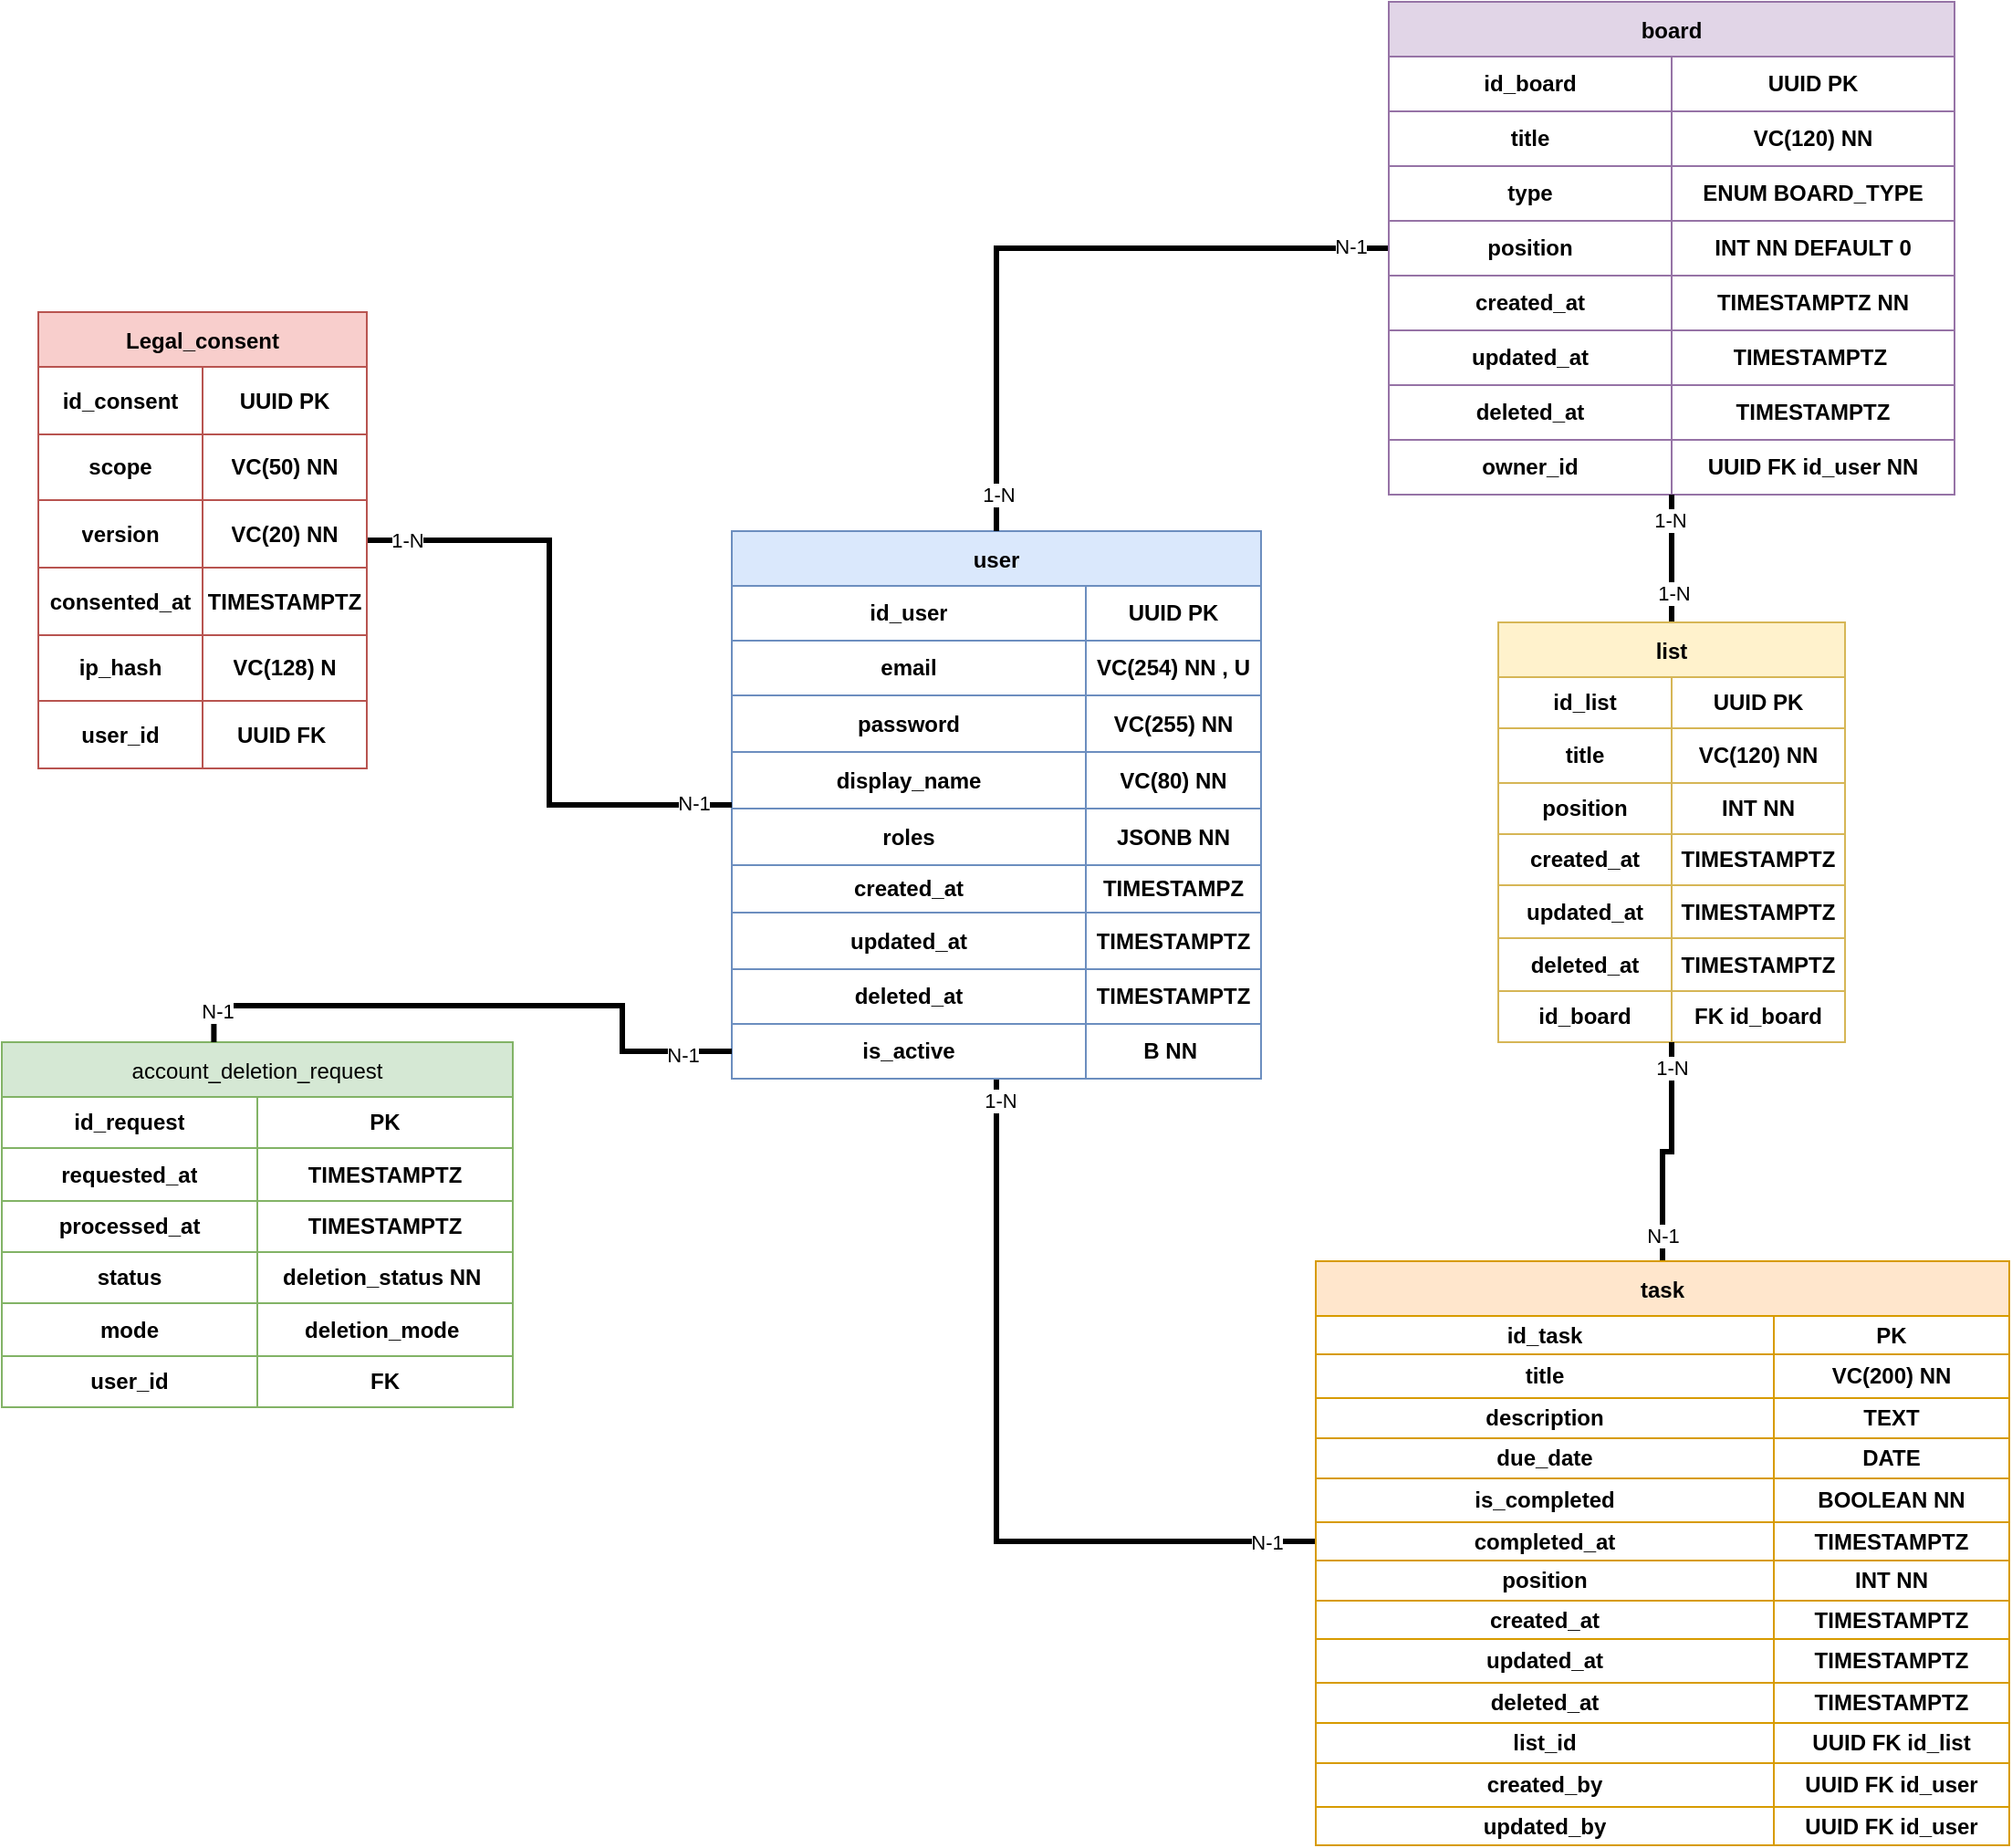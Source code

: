 <mxfile scale="4" border="0" version="25.0.2">
  <diagram name="Page-1" id="893FOs4v1BYgxFJbuGg_">
    <mxGraphModel dx="1420" dy="856" grid="1" gridSize="10" guides="1" tooltips="1" connect="1" arrows="1" fold="1" page="1" pageScale="1" pageWidth="1200" pageHeight="1600" math="0" shadow="0">
      <root>
        <mxCell id="0" />
        <mxCell id="1" parent="0" />
        <mxCell id="xcOVXEQ9DDnWc9nOH-Vc-140" style="edgeStyle=orthogonalEdgeStyle;rounded=0;orthogonalLoop=1;jettySize=auto;html=1;endArrow=none;endFill=0;strokeWidth=3;" parent="1" source="xcOVXEQ9DDnWc9nOH-Vc-1" target="xcOVXEQ9DDnWc9nOH-Vc-107" edge="1">
          <mxGeometry relative="1" as="geometry" />
        </mxCell>
        <mxCell id="xcOVXEQ9DDnWc9nOH-Vc-141" value="N-1" style="edgeLabel;html=1;align=center;verticalAlign=middle;resizable=0;points=[];" parent="xcOVXEQ9DDnWc9nOH-Vc-140" vertex="1" connectable="0">
          <mxGeometry x="0.871" relative="1" as="geometry">
            <mxPoint as="offset" />
          </mxGeometry>
        </mxCell>
        <mxCell id="xcOVXEQ9DDnWc9nOH-Vc-142" value="1-N" style="edgeLabel;html=1;align=center;verticalAlign=middle;resizable=0;points=[];" parent="xcOVXEQ9DDnWc9nOH-Vc-140" vertex="1" connectable="0">
          <mxGeometry x="-0.945" y="2" relative="1" as="geometry">
            <mxPoint as="offset" />
          </mxGeometry>
        </mxCell>
        <mxCell id="xcOVXEQ9DDnWc9nOH-Vc-1" value="user" style="shape=table;startSize=30;container=1;collapsible=0;childLayout=tableLayout;fillColor=#dae8fc;strokeColor=#6c8ebf;fontStyle=1" parent="1" vertex="1">
          <mxGeometry x="430" y="410" width="290" height="300" as="geometry" />
        </mxCell>
        <mxCell id="xcOVXEQ9DDnWc9nOH-Vc-2" value="" style="shape=tableRow;horizontal=0;startSize=0;swimlaneHead=0;swimlaneBody=0;strokeColor=inherit;top=0;left=0;bottom=0;right=0;collapsible=0;dropTarget=0;fillColor=none;points=[[0,0.5],[1,0.5]];portConstraint=eastwest;" parent="xcOVXEQ9DDnWc9nOH-Vc-1" vertex="1">
          <mxGeometry y="30" width="290" height="30" as="geometry" />
        </mxCell>
        <mxCell id="xcOVXEQ9DDnWc9nOH-Vc-3" value="&lt;b&gt;id_user&lt;/b&gt;" style="shape=partialRectangle;html=1;whiteSpace=wrap;connectable=0;strokeColor=inherit;overflow=hidden;fillColor=none;top=0;left=0;bottom=0;right=0;pointerEvents=1;" parent="xcOVXEQ9DDnWc9nOH-Vc-2" vertex="1">
          <mxGeometry width="194" height="30" as="geometry">
            <mxRectangle width="194" height="30" as="alternateBounds" />
          </mxGeometry>
        </mxCell>
        <mxCell id="xcOVXEQ9DDnWc9nOH-Vc-4" value="&lt;b&gt;UUID PK&lt;/b&gt;" style="shape=partialRectangle;html=1;whiteSpace=wrap;connectable=0;strokeColor=inherit;overflow=hidden;fillColor=none;top=0;left=0;bottom=0;right=0;pointerEvents=1;" parent="xcOVXEQ9DDnWc9nOH-Vc-2" vertex="1">
          <mxGeometry x="194" width="96" height="30" as="geometry">
            <mxRectangle width="96" height="30" as="alternateBounds" />
          </mxGeometry>
        </mxCell>
        <mxCell id="xcOVXEQ9DDnWc9nOH-Vc-5" value="" style="shape=tableRow;horizontal=0;startSize=0;swimlaneHead=0;swimlaneBody=0;strokeColor=inherit;top=0;left=0;bottom=0;right=0;collapsible=0;dropTarget=0;fillColor=none;points=[[0,0.5],[1,0.5]];portConstraint=eastwest;" parent="xcOVXEQ9DDnWc9nOH-Vc-1" vertex="1">
          <mxGeometry y="60" width="290" height="30" as="geometry" />
        </mxCell>
        <mxCell id="xcOVXEQ9DDnWc9nOH-Vc-6" value="&lt;b&gt;email&lt;/b&gt;" style="shape=partialRectangle;html=1;whiteSpace=wrap;connectable=0;strokeColor=inherit;overflow=hidden;fillColor=none;top=0;left=0;bottom=0;right=0;pointerEvents=1;" parent="xcOVXEQ9DDnWc9nOH-Vc-5" vertex="1">
          <mxGeometry width="194" height="30" as="geometry">
            <mxRectangle width="194" height="30" as="alternateBounds" />
          </mxGeometry>
        </mxCell>
        <mxCell id="xcOVXEQ9DDnWc9nOH-Vc-7" value="VC(254) NN , U" style="shape=partialRectangle;html=1;whiteSpace=wrap;connectable=0;strokeColor=inherit;overflow=hidden;fillColor=none;top=0;left=0;bottom=0;right=0;pointerEvents=1;fontStyle=1" parent="xcOVXEQ9DDnWc9nOH-Vc-5" vertex="1">
          <mxGeometry x="194" width="96" height="30" as="geometry">
            <mxRectangle width="96" height="30" as="alternateBounds" />
          </mxGeometry>
        </mxCell>
        <mxCell id="xcOVXEQ9DDnWc9nOH-Vc-8" value="" style="shape=tableRow;horizontal=0;startSize=0;swimlaneHead=0;swimlaneBody=0;strokeColor=inherit;top=0;left=0;bottom=0;right=0;collapsible=0;dropTarget=0;fillColor=none;points=[[0,0.5],[1,0.5]];portConstraint=eastwest;" parent="xcOVXEQ9DDnWc9nOH-Vc-1" vertex="1">
          <mxGeometry y="90" width="290" height="31" as="geometry" />
        </mxCell>
        <mxCell id="xcOVXEQ9DDnWc9nOH-Vc-9" value="&lt;b&gt;password&lt;/b&gt;" style="shape=partialRectangle;html=1;whiteSpace=wrap;connectable=0;strokeColor=inherit;overflow=hidden;fillColor=none;top=0;left=0;bottom=0;right=0;pointerEvents=1;" parent="xcOVXEQ9DDnWc9nOH-Vc-8" vertex="1">
          <mxGeometry width="194" height="31" as="geometry">
            <mxRectangle width="194" height="31" as="alternateBounds" />
          </mxGeometry>
        </mxCell>
        <mxCell id="xcOVXEQ9DDnWc9nOH-Vc-10" value="VC(255) NN" style="shape=partialRectangle;html=1;whiteSpace=wrap;connectable=0;strokeColor=inherit;overflow=hidden;fillColor=none;top=0;left=0;bottom=0;right=0;pointerEvents=1;fontStyle=1" parent="xcOVXEQ9DDnWc9nOH-Vc-8" vertex="1">
          <mxGeometry x="194" width="96" height="31" as="geometry">
            <mxRectangle width="96" height="31" as="alternateBounds" />
          </mxGeometry>
        </mxCell>
        <mxCell id="xcOVXEQ9DDnWc9nOH-Vc-11" value="" style="shape=tableRow;horizontal=0;startSize=0;swimlaneHead=0;swimlaneBody=0;strokeColor=inherit;top=0;left=0;bottom=0;right=0;collapsible=0;dropTarget=0;fillColor=none;points=[[0,0.5],[1,0.5]];portConstraint=eastwest;" parent="xcOVXEQ9DDnWc9nOH-Vc-1" vertex="1">
          <mxGeometry y="121" width="290" height="31" as="geometry" />
        </mxCell>
        <mxCell id="xcOVXEQ9DDnWc9nOH-Vc-12" value="&lt;b&gt;display_name&lt;/b&gt;" style="shape=partialRectangle;html=1;whiteSpace=wrap;connectable=0;strokeColor=inherit;overflow=hidden;fillColor=none;top=0;left=0;bottom=0;right=0;pointerEvents=1;" parent="xcOVXEQ9DDnWc9nOH-Vc-11" vertex="1">
          <mxGeometry width="194" height="31" as="geometry">
            <mxRectangle width="194" height="31" as="alternateBounds" />
          </mxGeometry>
        </mxCell>
        <mxCell id="xcOVXEQ9DDnWc9nOH-Vc-13" value="VC(80) NN" style="shape=partialRectangle;html=1;whiteSpace=wrap;connectable=0;strokeColor=inherit;overflow=hidden;fillColor=none;top=0;left=0;bottom=0;right=0;pointerEvents=1;fontStyle=1" parent="xcOVXEQ9DDnWc9nOH-Vc-11" vertex="1">
          <mxGeometry x="194" width="96" height="31" as="geometry">
            <mxRectangle width="96" height="31" as="alternateBounds" />
          </mxGeometry>
        </mxCell>
        <mxCell id="xcOVXEQ9DDnWc9nOH-Vc-14" value="" style="shape=tableRow;horizontal=0;startSize=0;swimlaneHead=0;swimlaneBody=0;strokeColor=inherit;top=0;left=0;bottom=0;right=0;collapsible=0;dropTarget=0;fillColor=none;points=[[0,0.5],[1,0.5]];portConstraint=eastwest;" parent="xcOVXEQ9DDnWc9nOH-Vc-1" vertex="1">
          <mxGeometry y="152" width="290" height="31" as="geometry" />
        </mxCell>
        <mxCell id="xcOVXEQ9DDnWc9nOH-Vc-15" value="&lt;b&gt;roles&lt;/b&gt;" style="shape=partialRectangle;html=1;whiteSpace=wrap;connectable=0;strokeColor=inherit;overflow=hidden;fillColor=none;top=0;left=0;bottom=0;right=0;pointerEvents=1;" parent="xcOVXEQ9DDnWc9nOH-Vc-14" vertex="1">
          <mxGeometry width="194" height="31" as="geometry">
            <mxRectangle width="194" height="31" as="alternateBounds" />
          </mxGeometry>
        </mxCell>
        <mxCell id="xcOVXEQ9DDnWc9nOH-Vc-16" value="JSONB NN" style="shape=partialRectangle;html=1;whiteSpace=wrap;connectable=0;strokeColor=inherit;overflow=hidden;fillColor=none;top=0;left=0;bottom=0;right=0;pointerEvents=1;fontStyle=1" parent="xcOVXEQ9DDnWc9nOH-Vc-14" vertex="1">
          <mxGeometry x="194" width="96" height="31" as="geometry">
            <mxRectangle width="96" height="31" as="alternateBounds" />
          </mxGeometry>
        </mxCell>
        <mxCell id="xcOVXEQ9DDnWc9nOH-Vc-17" value="" style="shape=tableRow;horizontal=0;startSize=0;swimlaneHead=0;swimlaneBody=0;strokeColor=inherit;top=0;left=0;bottom=0;right=0;collapsible=0;dropTarget=0;fillColor=none;points=[[0,0.5],[1,0.5]];portConstraint=eastwest;" parent="xcOVXEQ9DDnWc9nOH-Vc-1" vertex="1">
          <mxGeometry y="183" width="290" height="26" as="geometry" />
        </mxCell>
        <mxCell id="xcOVXEQ9DDnWc9nOH-Vc-18" value="&lt;b&gt;created_at&lt;/b&gt;" style="shape=partialRectangle;html=1;whiteSpace=wrap;connectable=0;strokeColor=inherit;overflow=hidden;fillColor=none;top=0;left=0;bottom=0;right=0;pointerEvents=1;" parent="xcOVXEQ9DDnWc9nOH-Vc-17" vertex="1">
          <mxGeometry width="194" height="26" as="geometry">
            <mxRectangle width="194" height="26" as="alternateBounds" />
          </mxGeometry>
        </mxCell>
        <mxCell id="xcOVXEQ9DDnWc9nOH-Vc-19" value="TIMESTAMPZ" style="shape=partialRectangle;html=1;whiteSpace=wrap;connectable=0;strokeColor=inherit;overflow=hidden;fillColor=none;top=0;left=0;bottom=0;right=0;pointerEvents=1;fontStyle=1" parent="xcOVXEQ9DDnWc9nOH-Vc-17" vertex="1">
          <mxGeometry x="194" width="96" height="26" as="geometry">
            <mxRectangle width="96" height="26" as="alternateBounds" />
          </mxGeometry>
        </mxCell>
        <mxCell id="xcOVXEQ9DDnWc9nOH-Vc-20" value="" style="shape=tableRow;horizontal=0;startSize=0;swimlaneHead=0;swimlaneBody=0;strokeColor=inherit;top=0;left=0;bottom=0;right=0;collapsible=0;dropTarget=0;fillColor=none;points=[[0,0.5],[1,0.5]];portConstraint=eastwest;" parent="xcOVXEQ9DDnWc9nOH-Vc-1" vertex="1">
          <mxGeometry y="209" width="290" height="31" as="geometry" />
        </mxCell>
        <mxCell id="xcOVXEQ9DDnWc9nOH-Vc-21" value="&lt;b&gt;updated_at&lt;/b&gt;" style="shape=partialRectangle;html=1;whiteSpace=wrap;connectable=0;strokeColor=inherit;overflow=hidden;fillColor=none;top=0;left=0;bottom=0;right=0;pointerEvents=1;" parent="xcOVXEQ9DDnWc9nOH-Vc-20" vertex="1">
          <mxGeometry width="194" height="31" as="geometry">
            <mxRectangle width="194" height="31" as="alternateBounds" />
          </mxGeometry>
        </mxCell>
        <mxCell id="xcOVXEQ9DDnWc9nOH-Vc-22" value="TIMESTAMPTZ" style="shape=partialRectangle;html=1;whiteSpace=wrap;connectable=0;strokeColor=inherit;overflow=hidden;fillColor=none;top=0;left=0;bottom=0;right=0;pointerEvents=1;fontStyle=1" parent="xcOVXEQ9DDnWc9nOH-Vc-20" vertex="1">
          <mxGeometry x="194" width="96" height="31" as="geometry">
            <mxRectangle width="96" height="31" as="alternateBounds" />
          </mxGeometry>
        </mxCell>
        <mxCell id="xcOVXEQ9DDnWc9nOH-Vc-23" value="" style="shape=tableRow;horizontal=0;startSize=0;swimlaneHead=0;swimlaneBody=0;strokeColor=inherit;top=0;left=0;bottom=0;right=0;collapsible=0;dropTarget=0;fillColor=none;points=[[0,0.5],[1,0.5]];portConstraint=eastwest;" parent="xcOVXEQ9DDnWc9nOH-Vc-1" vertex="1">
          <mxGeometry y="240" width="290" height="30" as="geometry" />
        </mxCell>
        <mxCell id="xcOVXEQ9DDnWc9nOH-Vc-24" value="&lt;b&gt;deleted_at&lt;/b&gt;" style="shape=partialRectangle;html=1;whiteSpace=wrap;connectable=0;strokeColor=inherit;overflow=hidden;fillColor=none;top=0;left=0;bottom=0;right=0;pointerEvents=1;" parent="xcOVXEQ9DDnWc9nOH-Vc-23" vertex="1">
          <mxGeometry width="194" height="30" as="geometry">
            <mxRectangle width="194" height="30" as="alternateBounds" />
          </mxGeometry>
        </mxCell>
        <mxCell id="xcOVXEQ9DDnWc9nOH-Vc-25" value="TIMESTAMPTZ" style="shape=partialRectangle;html=1;whiteSpace=wrap;connectable=0;strokeColor=inherit;overflow=hidden;fillColor=none;top=0;left=0;bottom=0;right=0;pointerEvents=1;fontStyle=1" parent="xcOVXEQ9DDnWc9nOH-Vc-23" vertex="1">
          <mxGeometry x="194" width="96" height="30" as="geometry">
            <mxRectangle width="96" height="30" as="alternateBounds" />
          </mxGeometry>
        </mxCell>
        <mxCell id="xcOVXEQ9DDnWc9nOH-Vc-26" value="" style="shape=tableRow;horizontal=0;startSize=0;swimlaneHead=0;swimlaneBody=0;strokeColor=inherit;top=0;left=0;bottom=0;right=0;collapsible=0;dropTarget=0;fillColor=none;points=[[0,0.5],[1,0.5]];portConstraint=eastwest;" parent="xcOVXEQ9DDnWc9nOH-Vc-1" vertex="1">
          <mxGeometry y="270" width="290" height="30" as="geometry" />
        </mxCell>
        <mxCell id="xcOVXEQ9DDnWc9nOH-Vc-27" value="&lt;b&gt;is_active&lt;/b&gt;" style="shape=partialRectangle;html=1;whiteSpace=wrap;connectable=0;strokeColor=inherit;overflow=hidden;fillColor=none;top=0;left=0;bottom=0;right=0;pointerEvents=1;" parent="xcOVXEQ9DDnWc9nOH-Vc-26" vertex="1">
          <mxGeometry width="194" height="30" as="geometry">
            <mxRectangle width="194" height="30" as="alternateBounds" />
          </mxGeometry>
        </mxCell>
        <mxCell id="xcOVXEQ9DDnWc9nOH-Vc-28" value="B NN&amp;nbsp;" style="shape=partialRectangle;html=1;whiteSpace=wrap;connectable=0;strokeColor=inherit;overflow=hidden;fillColor=none;top=0;left=0;bottom=0;right=0;pointerEvents=1;fontStyle=1" parent="xcOVXEQ9DDnWc9nOH-Vc-26" vertex="1">
          <mxGeometry x="194" width="96" height="30" as="geometry">
            <mxRectangle width="96" height="30" as="alternateBounds" />
          </mxGeometry>
        </mxCell>
        <mxCell id="xcOVXEQ9DDnWc9nOH-Vc-136" style="edgeStyle=orthogonalEdgeStyle;rounded=0;orthogonalLoop=1;jettySize=auto;html=1;entryX=0.5;entryY=0;entryDx=0;entryDy=0;endArrow=none;endFill=0;strokeWidth=3;" parent="1" source="xcOVXEQ9DDnWc9nOH-Vc-38" target="xcOVXEQ9DDnWc9nOH-Vc-1" edge="1">
          <mxGeometry relative="1" as="geometry" />
        </mxCell>
        <mxCell id="xcOVXEQ9DDnWc9nOH-Vc-138" value="1-N" style="edgeLabel;html=1;align=center;verticalAlign=middle;resizable=0;points=[];" parent="xcOVXEQ9DDnWc9nOH-Vc-136" vertex="1" connectable="0">
          <mxGeometry x="0.889" y="1" relative="1" as="geometry">
            <mxPoint as="offset" />
          </mxGeometry>
        </mxCell>
        <mxCell id="xcOVXEQ9DDnWc9nOH-Vc-143" value="N-1" style="edgeLabel;html=1;align=center;verticalAlign=middle;resizable=0;points=[];" parent="xcOVXEQ9DDnWc9nOH-Vc-136" vertex="1" connectable="0">
          <mxGeometry x="-0.884" y="-1" relative="1" as="geometry">
            <mxPoint as="offset" />
          </mxGeometry>
        </mxCell>
        <mxCell id="xcOVXEQ9DDnWc9nOH-Vc-38" value="board" style="shape=table;startSize=30;container=1;collapsible=0;childLayout=tableLayout;fillColor=#e1d5e7;strokeColor=#9673a6;fontStyle=1" parent="1" vertex="1">
          <mxGeometry x="790" y="120" width="310" height="270" as="geometry" />
        </mxCell>
        <mxCell id="xcOVXEQ9DDnWc9nOH-Vc-39" value="" style="shape=tableRow;horizontal=0;startSize=0;swimlaneHead=0;swimlaneBody=0;strokeColor=inherit;top=0;left=0;bottom=0;right=0;collapsible=0;dropTarget=0;fillColor=none;points=[[0,0.5],[1,0.5]];portConstraint=eastwest;" parent="xcOVXEQ9DDnWc9nOH-Vc-38" vertex="1">
          <mxGeometry y="30" width="310" height="30" as="geometry" />
        </mxCell>
        <mxCell id="xcOVXEQ9DDnWc9nOH-Vc-40" value="&lt;b&gt;id_board&lt;/b&gt;" style="shape=partialRectangle;html=1;whiteSpace=wrap;connectable=0;strokeColor=inherit;overflow=hidden;fillColor=none;top=0;left=0;bottom=0;right=0;pointerEvents=1;" parent="xcOVXEQ9DDnWc9nOH-Vc-39" vertex="1">
          <mxGeometry width="155" height="30" as="geometry">
            <mxRectangle width="155" height="30" as="alternateBounds" />
          </mxGeometry>
        </mxCell>
        <mxCell id="xcOVXEQ9DDnWc9nOH-Vc-41" value="&lt;b&gt;UUID PK&lt;/b&gt;" style="shape=partialRectangle;html=1;whiteSpace=wrap;connectable=0;strokeColor=inherit;overflow=hidden;fillColor=none;top=0;left=0;bottom=0;right=0;pointerEvents=1;" parent="xcOVXEQ9DDnWc9nOH-Vc-39" vertex="1">
          <mxGeometry x="155" width="155" height="30" as="geometry">
            <mxRectangle width="155" height="30" as="alternateBounds" />
          </mxGeometry>
        </mxCell>
        <mxCell id="xcOVXEQ9DDnWc9nOH-Vc-42" value="" style="shape=tableRow;horizontal=0;startSize=0;swimlaneHead=0;swimlaneBody=0;strokeColor=inherit;top=0;left=0;bottom=0;right=0;collapsible=0;dropTarget=0;fillColor=none;points=[[0,0.5],[1,0.5]];portConstraint=eastwest;" parent="xcOVXEQ9DDnWc9nOH-Vc-38" vertex="1">
          <mxGeometry y="60" width="310" height="30" as="geometry" />
        </mxCell>
        <mxCell id="xcOVXEQ9DDnWc9nOH-Vc-43" value="&lt;b&gt;title&lt;/b&gt;" style="shape=partialRectangle;html=1;whiteSpace=wrap;connectable=0;strokeColor=inherit;overflow=hidden;fillColor=none;top=0;left=0;bottom=0;right=0;pointerEvents=1;" parent="xcOVXEQ9DDnWc9nOH-Vc-42" vertex="1">
          <mxGeometry width="155" height="30" as="geometry">
            <mxRectangle width="155" height="30" as="alternateBounds" />
          </mxGeometry>
        </mxCell>
        <mxCell id="xcOVXEQ9DDnWc9nOH-Vc-44" value="&lt;b&gt;VC(120) NN&lt;/b&gt;" style="shape=partialRectangle;html=1;whiteSpace=wrap;connectable=0;strokeColor=inherit;overflow=hidden;fillColor=none;top=0;left=0;bottom=0;right=0;pointerEvents=1;" parent="xcOVXEQ9DDnWc9nOH-Vc-42" vertex="1">
          <mxGeometry x="155" width="155" height="30" as="geometry">
            <mxRectangle width="155" height="30" as="alternateBounds" />
          </mxGeometry>
        </mxCell>
        <mxCell id="xcOVXEQ9DDnWc9nOH-Vc-45" value="" style="shape=tableRow;horizontal=0;startSize=0;swimlaneHead=0;swimlaneBody=0;strokeColor=inherit;top=0;left=0;bottom=0;right=0;collapsible=0;dropTarget=0;fillColor=none;points=[[0,0.5],[1,0.5]];portConstraint=eastwest;" parent="xcOVXEQ9DDnWc9nOH-Vc-38" vertex="1">
          <mxGeometry y="90" width="310" height="30" as="geometry" />
        </mxCell>
        <mxCell id="xcOVXEQ9DDnWc9nOH-Vc-46" value="&lt;b&gt;type&lt;/b&gt;" style="shape=partialRectangle;html=1;whiteSpace=wrap;connectable=0;strokeColor=inherit;overflow=hidden;fillColor=none;top=0;left=0;bottom=0;right=0;pointerEvents=1;" parent="xcOVXEQ9DDnWc9nOH-Vc-45" vertex="1">
          <mxGeometry width="155" height="30" as="geometry">
            <mxRectangle width="155" height="30" as="alternateBounds" />
          </mxGeometry>
        </mxCell>
        <mxCell id="xcOVXEQ9DDnWc9nOH-Vc-47" value="&lt;b&gt;ENUM BOARD_TYPE&lt;/b&gt;" style="shape=partialRectangle;html=1;whiteSpace=wrap;connectable=0;strokeColor=inherit;overflow=hidden;fillColor=none;top=0;left=0;bottom=0;right=0;pointerEvents=1;" parent="xcOVXEQ9DDnWc9nOH-Vc-45" vertex="1">
          <mxGeometry x="155" width="155" height="30" as="geometry">
            <mxRectangle width="155" height="30" as="alternateBounds" />
          </mxGeometry>
        </mxCell>
        <mxCell id="xcOVXEQ9DDnWc9nOH-Vc-48" value="" style="shape=tableRow;horizontal=0;startSize=0;swimlaneHead=0;swimlaneBody=0;strokeColor=inherit;top=0;left=0;bottom=0;right=0;collapsible=0;dropTarget=0;fillColor=none;points=[[0,0.5],[1,0.5]];portConstraint=eastwest;" parent="xcOVXEQ9DDnWc9nOH-Vc-38" vertex="1">
          <mxGeometry y="120" width="310" height="30" as="geometry" />
        </mxCell>
        <mxCell id="xcOVXEQ9DDnWc9nOH-Vc-49" value="&lt;b&gt;position&lt;/b&gt;" style="shape=partialRectangle;html=1;whiteSpace=wrap;connectable=0;strokeColor=inherit;overflow=hidden;fillColor=none;top=0;left=0;bottom=0;right=0;pointerEvents=1;" parent="xcOVXEQ9DDnWc9nOH-Vc-48" vertex="1">
          <mxGeometry width="155" height="30" as="geometry">
            <mxRectangle width="155" height="30" as="alternateBounds" />
          </mxGeometry>
        </mxCell>
        <mxCell id="xcOVXEQ9DDnWc9nOH-Vc-50" value="&lt;b&gt;INT NN DEFAULT 0&lt;/b&gt;" style="shape=partialRectangle;html=1;whiteSpace=wrap;connectable=0;strokeColor=inherit;overflow=hidden;fillColor=none;top=0;left=0;bottom=0;right=0;pointerEvents=1;" parent="xcOVXEQ9DDnWc9nOH-Vc-48" vertex="1">
          <mxGeometry x="155" width="155" height="30" as="geometry">
            <mxRectangle width="155" height="30" as="alternateBounds" />
          </mxGeometry>
        </mxCell>
        <mxCell id="xcOVXEQ9DDnWc9nOH-Vc-51" value="" style="shape=tableRow;horizontal=0;startSize=0;swimlaneHead=0;swimlaneBody=0;strokeColor=inherit;top=0;left=0;bottom=0;right=0;collapsible=0;dropTarget=0;fillColor=none;points=[[0,0.5],[1,0.5]];portConstraint=eastwest;" parent="xcOVXEQ9DDnWc9nOH-Vc-38" vertex="1">
          <mxGeometry y="150" width="310" height="30" as="geometry" />
        </mxCell>
        <mxCell id="xcOVXEQ9DDnWc9nOH-Vc-52" value="&lt;b&gt;created_at&lt;/b&gt;" style="shape=partialRectangle;html=1;whiteSpace=wrap;connectable=0;strokeColor=inherit;overflow=hidden;fillColor=none;top=0;left=0;bottom=0;right=0;pointerEvents=1;" parent="xcOVXEQ9DDnWc9nOH-Vc-51" vertex="1">
          <mxGeometry width="155" height="30" as="geometry">
            <mxRectangle width="155" height="30" as="alternateBounds" />
          </mxGeometry>
        </mxCell>
        <mxCell id="xcOVXEQ9DDnWc9nOH-Vc-53" value="&lt;b&gt;TIMESTAMPTZ NN&lt;/b&gt;" style="shape=partialRectangle;html=1;whiteSpace=wrap;connectable=0;strokeColor=inherit;overflow=hidden;fillColor=none;top=0;left=0;bottom=0;right=0;pointerEvents=1;" parent="xcOVXEQ9DDnWc9nOH-Vc-51" vertex="1">
          <mxGeometry x="155" width="155" height="30" as="geometry">
            <mxRectangle width="155" height="30" as="alternateBounds" />
          </mxGeometry>
        </mxCell>
        <mxCell id="xcOVXEQ9DDnWc9nOH-Vc-54" value="" style="shape=tableRow;horizontal=0;startSize=0;swimlaneHead=0;swimlaneBody=0;strokeColor=inherit;top=0;left=0;bottom=0;right=0;collapsible=0;dropTarget=0;fillColor=none;points=[[0,0.5],[1,0.5]];portConstraint=eastwest;" parent="xcOVXEQ9DDnWc9nOH-Vc-38" vertex="1">
          <mxGeometry y="180" width="310" height="30" as="geometry" />
        </mxCell>
        <mxCell id="xcOVXEQ9DDnWc9nOH-Vc-55" value="&lt;b&gt;updated_at&lt;/b&gt;" style="shape=partialRectangle;html=1;whiteSpace=wrap;connectable=0;strokeColor=inherit;overflow=hidden;fillColor=none;top=0;left=0;bottom=0;right=0;pointerEvents=1;" parent="xcOVXEQ9DDnWc9nOH-Vc-54" vertex="1">
          <mxGeometry width="155" height="30" as="geometry">
            <mxRectangle width="155" height="30" as="alternateBounds" />
          </mxGeometry>
        </mxCell>
        <mxCell id="xcOVXEQ9DDnWc9nOH-Vc-56" value="&lt;b&gt;TIMESTAMPTZ&amp;nbsp;&lt;/b&gt;" style="shape=partialRectangle;html=1;whiteSpace=wrap;connectable=0;strokeColor=inherit;overflow=hidden;fillColor=none;top=0;left=0;bottom=0;right=0;pointerEvents=1;" parent="xcOVXEQ9DDnWc9nOH-Vc-54" vertex="1">
          <mxGeometry x="155" width="155" height="30" as="geometry">
            <mxRectangle width="155" height="30" as="alternateBounds" />
          </mxGeometry>
        </mxCell>
        <mxCell id="xcOVXEQ9DDnWc9nOH-Vc-57" value="" style="shape=tableRow;horizontal=0;startSize=0;swimlaneHead=0;swimlaneBody=0;strokeColor=inherit;top=0;left=0;bottom=0;right=0;collapsible=0;dropTarget=0;fillColor=none;points=[[0,0.5],[1,0.5]];portConstraint=eastwest;" parent="xcOVXEQ9DDnWc9nOH-Vc-38" vertex="1">
          <mxGeometry y="210" width="310" height="30" as="geometry" />
        </mxCell>
        <mxCell id="xcOVXEQ9DDnWc9nOH-Vc-58" value="&lt;b&gt;deleted_at&lt;/b&gt;" style="shape=partialRectangle;html=1;whiteSpace=wrap;connectable=0;strokeColor=inherit;overflow=hidden;fillColor=none;top=0;left=0;bottom=0;right=0;pointerEvents=1;" parent="xcOVXEQ9DDnWc9nOH-Vc-57" vertex="1">
          <mxGeometry width="155" height="30" as="geometry">
            <mxRectangle width="155" height="30" as="alternateBounds" />
          </mxGeometry>
        </mxCell>
        <mxCell id="xcOVXEQ9DDnWc9nOH-Vc-59" value="&lt;b&gt;TIMESTAMPTZ&lt;/b&gt;" style="shape=partialRectangle;html=1;whiteSpace=wrap;connectable=0;strokeColor=inherit;overflow=hidden;fillColor=none;top=0;left=0;bottom=0;right=0;pointerEvents=1;" parent="xcOVXEQ9DDnWc9nOH-Vc-57" vertex="1">
          <mxGeometry x="155" width="155" height="30" as="geometry">
            <mxRectangle width="155" height="30" as="alternateBounds" />
          </mxGeometry>
        </mxCell>
        <mxCell id="xcOVXEQ9DDnWc9nOH-Vc-60" value="" style="shape=tableRow;horizontal=0;startSize=0;swimlaneHead=0;swimlaneBody=0;strokeColor=inherit;top=0;left=0;bottom=0;right=0;collapsible=0;dropTarget=0;fillColor=none;points=[[0,0.5],[1,0.5]];portConstraint=eastwest;" parent="xcOVXEQ9DDnWc9nOH-Vc-38" vertex="1">
          <mxGeometry y="240" width="310" height="30" as="geometry" />
        </mxCell>
        <mxCell id="xcOVXEQ9DDnWc9nOH-Vc-61" value="&lt;b&gt;owner_id&lt;/b&gt;" style="shape=partialRectangle;html=1;whiteSpace=wrap;connectable=0;strokeColor=inherit;overflow=hidden;fillColor=none;top=0;left=0;bottom=0;right=0;pointerEvents=1;" parent="xcOVXEQ9DDnWc9nOH-Vc-60" vertex="1">
          <mxGeometry width="155" height="30" as="geometry">
            <mxRectangle width="155" height="30" as="alternateBounds" />
          </mxGeometry>
        </mxCell>
        <mxCell id="xcOVXEQ9DDnWc9nOH-Vc-62" value="&lt;b&gt;UUID FK id_user NN&lt;/b&gt;" style="shape=partialRectangle;html=1;whiteSpace=wrap;connectable=0;strokeColor=inherit;overflow=hidden;fillColor=none;top=0;left=0;bottom=0;right=0;pointerEvents=1;" parent="xcOVXEQ9DDnWc9nOH-Vc-60" vertex="1">
          <mxGeometry x="155" width="155" height="30" as="geometry">
            <mxRectangle width="155" height="30" as="alternateBounds" />
          </mxGeometry>
        </mxCell>
        <mxCell id="xcOVXEQ9DDnWc9nOH-Vc-132" style="edgeStyle=orthogonalEdgeStyle;rounded=0;orthogonalLoop=1;jettySize=auto;html=1;exitX=0.5;exitY=0;exitDx=0;exitDy=0;strokeWidth=3;endArrow=none;endFill=0;" parent="1" source="xcOVXEQ9DDnWc9nOH-Vc-66" target="xcOVXEQ9DDnWc9nOH-Vc-38" edge="1">
          <mxGeometry relative="1" as="geometry" />
        </mxCell>
        <mxCell id="xcOVXEQ9DDnWc9nOH-Vc-133" value="1-N" style="edgeLabel;html=1;align=center;verticalAlign=middle;resizable=0;points=[];" parent="xcOVXEQ9DDnWc9nOH-Vc-132" vertex="1" connectable="0">
          <mxGeometry x="0.6" y="1" relative="1" as="geometry">
            <mxPoint as="offset" />
          </mxGeometry>
        </mxCell>
        <mxCell id="xcOVXEQ9DDnWc9nOH-Vc-134" value="1-N" style="edgeLabel;html=1;align=center;verticalAlign=middle;resizable=0;points=[];" parent="xcOVXEQ9DDnWc9nOH-Vc-132" vertex="1" connectable="0">
          <mxGeometry x="-0.543" y="-1" relative="1" as="geometry">
            <mxPoint as="offset" />
          </mxGeometry>
        </mxCell>
        <mxCell id="xcOVXEQ9DDnWc9nOH-Vc-66" value="list" style="shape=table;startSize=30;container=1;collapsible=0;childLayout=tableLayout;fillColor=#fff2cc;strokeColor=#d6b656;fontStyle=1" parent="1" vertex="1">
          <mxGeometry x="850" y="460" width="190" height="230" as="geometry" />
        </mxCell>
        <mxCell id="xcOVXEQ9DDnWc9nOH-Vc-67" value="" style="shape=tableRow;horizontal=0;startSize=0;swimlaneHead=0;swimlaneBody=0;strokeColor=inherit;top=0;left=0;bottom=0;right=0;collapsible=0;dropTarget=0;fillColor=none;points=[[0,0.5],[1,0.5]];portConstraint=eastwest;" parent="xcOVXEQ9DDnWc9nOH-Vc-66" vertex="1">
          <mxGeometry y="30" width="190" height="28" as="geometry" />
        </mxCell>
        <mxCell id="xcOVXEQ9DDnWc9nOH-Vc-68" value="&lt;b&gt;id_list&lt;/b&gt;" style="shape=partialRectangle;html=1;whiteSpace=wrap;connectable=0;strokeColor=inherit;overflow=hidden;fillColor=none;top=0;left=0;bottom=0;right=0;pointerEvents=1;" parent="xcOVXEQ9DDnWc9nOH-Vc-67" vertex="1">
          <mxGeometry width="95" height="28" as="geometry">
            <mxRectangle width="95" height="28" as="alternateBounds" />
          </mxGeometry>
        </mxCell>
        <mxCell id="xcOVXEQ9DDnWc9nOH-Vc-69" value="&lt;b&gt;UUID PK&lt;/b&gt;" style="shape=partialRectangle;html=1;whiteSpace=wrap;connectable=0;strokeColor=inherit;overflow=hidden;fillColor=none;top=0;left=0;bottom=0;right=0;pointerEvents=1;" parent="xcOVXEQ9DDnWc9nOH-Vc-67" vertex="1">
          <mxGeometry x="95" width="95" height="28" as="geometry">
            <mxRectangle width="95" height="28" as="alternateBounds" />
          </mxGeometry>
        </mxCell>
        <mxCell id="xcOVXEQ9DDnWc9nOH-Vc-70" value="" style="shape=tableRow;horizontal=0;startSize=0;swimlaneHead=0;swimlaneBody=0;strokeColor=inherit;top=0;left=0;bottom=0;right=0;collapsible=0;dropTarget=0;fillColor=none;points=[[0,0.5],[1,0.5]];portConstraint=eastwest;" parent="xcOVXEQ9DDnWc9nOH-Vc-66" vertex="1">
          <mxGeometry y="58" width="190" height="30" as="geometry" />
        </mxCell>
        <mxCell id="xcOVXEQ9DDnWc9nOH-Vc-71" value="&lt;b&gt;title&lt;/b&gt;" style="shape=partialRectangle;html=1;whiteSpace=wrap;connectable=0;strokeColor=inherit;overflow=hidden;fillColor=none;top=0;left=0;bottom=0;right=0;pointerEvents=1;" parent="xcOVXEQ9DDnWc9nOH-Vc-70" vertex="1">
          <mxGeometry width="95" height="30" as="geometry">
            <mxRectangle width="95" height="30" as="alternateBounds" />
          </mxGeometry>
        </mxCell>
        <mxCell id="xcOVXEQ9DDnWc9nOH-Vc-72" value="VC(120) NN" style="shape=partialRectangle;html=1;whiteSpace=wrap;connectable=0;strokeColor=inherit;overflow=hidden;fillColor=none;top=0;left=0;bottom=0;right=0;pointerEvents=1;fontStyle=1" parent="xcOVXEQ9DDnWc9nOH-Vc-70" vertex="1">
          <mxGeometry x="95" width="95" height="30" as="geometry">
            <mxRectangle width="95" height="30" as="alternateBounds" />
          </mxGeometry>
        </mxCell>
        <mxCell id="xcOVXEQ9DDnWc9nOH-Vc-73" value="" style="shape=tableRow;horizontal=0;startSize=0;swimlaneHead=0;swimlaneBody=0;strokeColor=inherit;top=0;left=0;bottom=0;right=0;collapsible=0;dropTarget=0;fillColor=none;points=[[0,0.5],[1,0.5]];portConstraint=eastwest;" parent="xcOVXEQ9DDnWc9nOH-Vc-66" vertex="1">
          <mxGeometry y="88" width="190" height="28" as="geometry" />
        </mxCell>
        <mxCell id="xcOVXEQ9DDnWc9nOH-Vc-74" value="&lt;b&gt;position&lt;/b&gt;" style="shape=partialRectangle;html=1;whiteSpace=wrap;connectable=0;strokeColor=inherit;overflow=hidden;fillColor=none;top=0;left=0;bottom=0;right=0;pointerEvents=1;" parent="xcOVXEQ9DDnWc9nOH-Vc-73" vertex="1">
          <mxGeometry width="95" height="28" as="geometry">
            <mxRectangle width="95" height="28" as="alternateBounds" />
          </mxGeometry>
        </mxCell>
        <mxCell id="xcOVXEQ9DDnWc9nOH-Vc-75" value="INT NN" style="shape=partialRectangle;html=1;whiteSpace=wrap;connectable=0;strokeColor=inherit;overflow=hidden;fillColor=none;top=0;left=0;bottom=0;right=0;pointerEvents=1;fontStyle=1" parent="xcOVXEQ9DDnWc9nOH-Vc-73" vertex="1">
          <mxGeometry x="95" width="95" height="28" as="geometry">
            <mxRectangle width="95" height="28" as="alternateBounds" />
          </mxGeometry>
        </mxCell>
        <mxCell id="xcOVXEQ9DDnWc9nOH-Vc-76" value="" style="shape=tableRow;horizontal=0;startSize=0;swimlaneHead=0;swimlaneBody=0;strokeColor=inherit;top=0;left=0;bottom=0;right=0;collapsible=0;dropTarget=0;fillColor=none;points=[[0,0.5],[1,0.5]];portConstraint=eastwest;" parent="xcOVXEQ9DDnWc9nOH-Vc-66" vertex="1">
          <mxGeometry y="116" width="190" height="28" as="geometry" />
        </mxCell>
        <mxCell id="xcOVXEQ9DDnWc9nOH-Vc-77" value="&lt;b&gt;created_at&lt;/b&gt;" style="shape=partialRectangle;html=1;whiteSpace=wrap;connectable=0;strokeColor=inherit;overflow=hidden;fillColor=none;top=0;left=0;bottom=0;right=0;pointerEvents=1;" parent="xcOVXEQ9DDnWc9nOH-Vc-76" vertex="1">
          <mxGeometry width="95" height="28" as="geometry">
            <mxRectangle width="95" height="28" as="alternateBounds" />
          </mxGeometry>
        </mxCell>
        <mxCell id="xcOVXEQ9DDnWc9nOH-Vc-78" value="TIMESTAMPTZ" style="shape=partialRectangle;html=1;whiteSpace=wrap;connectable=0;strokeColor=inherit;overflow=hidden;fillColor=none;top=0;left=0;bottom=0;right=0;pointerEvents=1;fontStyle=1" parent="xcOVXEQ9DDnWc9nOH-Vc-76" vertex="1">
          <mxGeometry x="95" width="95" height="28" as="geometry">
            <mxRectangle width="95" height="28" as="alternateBounds" />
          </mxGeometry>
        </mxCell>
        <mxCell id="xcOVXEQ9DDnWc9nOH-Vc-79" value="" style="shape=tableRow;horizontal=0;startSize=0;swimlaneHead=0;swimlaneBody=0;strokeColor=inherit;top=0;left=0;bottom=0;right=0;collapsible=0;dropTarget=0;fillColor=none;points=[[0,0.5],[1,0.5]];portConstraint=eastwest;" parent="xcOVXEQ9DDnWc9nOH-Vc-66" vertex="1">
          <mxGeometry y="144" width="190" height="29" as="geometry" />
        </mxCell>
        <mxCell id="xcOVXEQ9DDnWc9nOH-Vc-80" value="&lt;b&gt;updated_at&lt;/b&gt;" style="shape=partialRectangle;html=1;whiteSpace=wrap;connectable=0;strokeColor=inherit;overflow=hidden;fillColor=none;top=0;left=0;bottom=0;right=0;pointerEvents=1;" parent="xcOVXEQ9DDnWc9nOH-Vc-79" vertex="1">
          <mxGeometry width="95" height="29" as="geometry">
            <mxRectangle width="95" height="29" as="alternateBounds" />
          </mxGeometry>
        </mxCell>
        <mxCell id="xcOVXEQ9DDnWc9nOH-Vc-81" value="TIMESTAMPTZ" style="shape=partialRectangle;html=1;whiteSpace=wrap;connectable=0;strokeColor=inherit;overflow=hidden;fillColor=none;top=0;left=0;bottom=0;right=0;pointerEvents=1;fontStyle=1" parent="xcOVXEQ9DDnWc9nOH-Vc-79" vertex="1">
          <mxGeometry x="95" width="95" height="29" as="geometry">
            <mxRectangle width="95" height="29" as="alternateBounds" />
          </mxGeometry>
        </mxCell>
        <mxCell id="xcOVXEQ9DDnWc9nOH-Vc-82" value="" style="shape=tableRow;horizontal=0;startSize=0;swimlaneHead=0;swimlaneBody=0;strokeColor=inherit;top=0;left=0;bottom=0;right=0;collapsible=0;dropTarget=0;fillColor=none;points=[[0,0.5],[1,0.5]];portConstraint=eastwest;" parent="xcOVXEQ9DDnWc9nOH-Vc-66" vertex="1">
          <mxGeometry y="173" width="190" height="29" as="geometry" />
        </mxCell>
        <mxCell id="xcOVXEQ9DDnWc9nOH-Vc-83" value="&lt;b&gt;deleted_at&lt;/b&gt;" style="shape=partialRectangle;html=1;whiteSpace=wrap;connectable=0;strokeColor=inherit;overflow=hidden;fillColor=none;top=0;left=0;bottom=0;right=0;pointerEvents=1;" parent="xcOVXEQ9DDnWc9nOH-Vc-82" vertex="1">
          <mxGeometry width="95" height="29" as="geometry">
            <mxRectangle width="95" height="29" as="alternateBounds" />
          </mxGeometry>
        </mxCell>
        <mxCell id="xcOVXEQ9DDnWc9nOH-Vc-84" value="TIMESTAMPTZ" style="shape=partialRectangle;html=1;whiteSpace=wrap;connectable=0;strokeColor=inherit;overflow=hidden;fillColor=none;top=0;left=0;bottom=0;right=0;pointerEvents=1;fontStyle=1" parent="xcOVXEQ9DDnWc9nOH-Vc-82" vertex="1">
          <mxGeometry x="95" width="95" height="29" as="geometry">
            <mxRectangle width="95" height="29" as="alternateBounds" />
          </mxGeometry>
        </mxCell>
        <mxCell id="xcOVXEQ9DDnWc9nOH-Vc-85" value="" style="shape=tableRow;horizontal=0;startSize=0;swimlaneHead=0;swimlaneBody=0;strokeColor=inherit;top=0;left=0;bottom=0;right=0;collapsible=0;dropTarget=0;fillColor=none;points=[[0,0.5],[1,0.5]];portConstraint=eastwest;" parent="xcOVXEQ9DDnWc9nOH-Vc-66" vertex="1">
          <mxGeometry y="202" width="190" height="28" as="geometry" />
        </mxCell>
        <mxCell id="xcOVXEQ9DDnWc9nOH-Vc-86" value="&lt;b&gt;id_board&lt;/b&gt;" style="shape=partialRectangle;html=1;whiteSpace=wrap;connectable=0;strokeColor=inherit;overflow=hidden;fillColor=none;top=0;left=0;bottom=0;right=0;pointerEvents=1;" parent="xcOVXEQ9DDnWc9nOH-Vc-85" vertex="1">
          <mxGeometry width="95" height="28" as="geometry">
            <mxRectangle width="95" height="28" as="alternateBounds" />
          </mxGeometry>
        </mxCell>
        <mxCell id="xcOVXEQ9DDnWc9nOH-Vc-87" value="&lt;b&gt;FK id_board&lt;/b&gt;" style="shape=partialRectangle;html=1;whiteSpace=wrap;connectable=0;strokeColor=inherit;overflow=hidden;fillColor=none;top=0;left=0;bottom=0;right=0;pointerEvents=1;" parent="xcOVXEQ9DDnWc9nOH-Vc-85" vertex="1">
          <mxGeometry x="95" width="95" height="28" as="geometry">
            <mxRectangle width="95" height="28" as="alternateBounds" />
          </mxGeometry>
        </mxCell>
        <mxCell id="xcOVXEQ9DDnWc9nOH-Vc-128" style="edgeStyle=orthogonalEdgeStyle;rounded=0;orthogonalLoop=1;jettySize=auto;html=1;endArrow=none;endFill=0;strokeWidth=3;" parent="1" source="xcOVXEQ9DDnWc9nOH-Vc-88" target="xcOVXEQ9DDnWc9nOH-Vc-66" edge="1">
          <mxGeometry relative="1" as="geometry" />
        </mxCell>
        <mxCell id="xcOVXEQ9DDnWc9nOH-Vc-129" value="1-N" style="edgeLabel;html=1;align=center;verticalAlign=middle;resizable=0;points=[];" parent="xcOVXEQ9DDnWc9nOH-Vc-128" vertex="1" connectable="0">
          <mxGeometry x="0.786" relative="1" as="geometry">
            <mxPoint as="offset" />
          </mxGeometry>
        </mxCell>
        <mxCell id="xcOVXEQ9DDnWc9nOH-Vc-130" value="N-1" style="edgeLabel;html=1;align=center;verticalAlign=middle;resizable=0;points=[];" parent="xcOVXEQ9DDnWc9nOH-Vc-128" vertex="1" connectable="0">
          <mxGeometry x="-0.771" relative="1" as="geometry">
            <mxPoint as="offset" />
          </mxGeometry>
        </mxCell>
        <mxCell id="xcOVXEQ9DDnWc9nOH-Vc-88" value="task" style="shape=table;startSize=30;container=1;collapsible=0;childLayout=tableLayout;fillColor=#ffe6cc;strokeColor=#d79b00;fontStyle=1" parent="1" vertex="1">
          <mxGeometry x="750" y="810" width="380" height="320" as="geometry" />
        </mxCell>
        <mxCell id="xcOVXEQ9DDnWc9nOH-Vc-89" value="" style="shape=tableRow;horizontal=0;startSize=0;swimlaneHead=0;swimlaneBody=0;strokeColor=inherit;top=0;left=0;bottom=0;right=0;collapsible=0;dropTarget=0;fillColor=none;points=[[0,0.5],[1,0.5]];portConstraint=eastwest;" parent="xcOVXEQ9DDnWc9nOH-Vc-88" vertex="1">
          <mxGeometry y="30" width="380" height="21" as="geometry" />
        </mxCell>
        <mxCell id="xcOVXEQ9DDnWc9nOH-Vc-90" value="&lt;b&gt;id_task&lt;/b&gt;" style="shape=partialRectangle;html=1;whiteSpace=wrap;connectable=0;strokeColor=inherit;overflow=hidden;fillColor=none;top=0;left=0;bottom=0;right=0;pointerEvents=1;" parent="xcOVXEQ9DDnWc9nOH-Vc-89" vertex="1">
          <mxGeometry width="251" height="21" as="geometry">
            <mxRectangle width="251" height="21" as="alternateBounds" />
          </mxGeometry>
        </mxCell>
        <mxCell id="xcOVXEQ9DDnWc9nOH-Vc-91" value="&lt;b&gt;PK&lt;/b&gt;" style="shape=partialRectangle;html=1;whiteSpace=wrap;connectable=0;strokeColor=inherit;overflow=hidden;fillColor=none;top=0;left=0;bottom=0;right=0;pointerEvents=1;" parent="xcOVXEQ9DDnWc9nOH-Vc-89" vertex="1">
          <mxGeometry x="251" width="129" height="21" as="geometry">
            <mxRectangle width="129" height="21" as="alternateBounds" />
          </mxGeometry>
        </mxCell>
        <mxCell id="xcOVXEQ9DDnWc9nOH-Vc-95" value="" style="shape=tableRow;horizontal=0;startSize=0;swimlaneHead=0;swimlaneBody=0;strokeColor=inherit;top=0;left=0;bottom=0;right=0;collapsible=0;dropTarget=0;fillColor=none;points=[[0,0.5],[1,0.5]];portConstraint=eastwest;" parent="xcOVXEQ9DDnWc9nOH-Vc-88" vertex="1">
          <mxGeometry y="51" width="380" height="24" as="geometry" />
        </mxCell>
        <mxCell id="xcOVXEQ9DDnWc9nOH-Vc-96" value="&lt;b&gt;title&lt;/b&gt;" style="shape=partialRectangle;html=1;whiteSpace=wrap;connectable=0;strokeColor=inherit;overflow=hidden;fillColor=none;top=0;left=0;bottom=0;right=0;pointerEvents=1;" parent="xcOVXEQ9DDnWc9nOH-Vc-95" vertex="1">
          <mxGeometry width="251" height="24" as="geometry">
            <mxRectangle width="251" height="24" as="alternateBounds" />
          </mxGeometry>
        </mxCell>
        <mxCell id="xcOVXEQ9DDnWc9nOH-Vc-97" value="&lt;b&gt;VC(200) NN&lt;/b&gt;" style="shape=partialRectangle;html=1;whiteSpace=wrap;connectable=0;strokeColor=inherit;overflow=hidden;fillColor=none;top=0;left=0;bottom=0;right=0;pointerEvents=1;" parent="xcOVXEQ9DDnWc9nOH-Vc-95" vertex="1">
          <mxGeometry x="251" width="129" height="24" as="geometry">
            <mxRectangle width="129" height="24" as="alternateBounds" />
          </mxGeometry>
        </mxCell>
        <mxCell id="xcOVXEQ9DDnWc9nOH-Vc-98" value="" style="shape=tableRow;horizontal=0;startSize=0;swimlaneHead=0;swimlaneBody=0;strokeColor=inherit;top=0;left=0;bottom=0;right=0;collapsible=0;dropTarget=0;fillColor=none;points=[[0,0.5],[1,0.5]];portConstraint=eastwest;" parent="xcOVXEQ9DDnWc9nOH-Vc-88" vertex="1">
          <mxGeometry y="75" width="380" height="22" as="geometry" />
        </mxCell>
        <mxCell id="xcOVXEQ9DDnWc9nOH-Vc-99" value="&lt;b&gt;description&lt;/b&gt;" style="shape=partialRectangle;html=1;whiteSpace=wrap;connectable=0;strokeColor=inherit;overflow=hidden;fillColor=none;top=0;left=0;bottom=0;right=0;pointerEvents=1;" parent="xcOVXEQ9DDnWc9nOH-Vc-98" vertex="1">
          <mxGeometry width="251" height="22" as="geometry">
            <mxRectangle width="251" height="22" as="alternateBounds" />
          </mxGeometry>
        </mxCell>
        <mxCell id="xcOVXEQ9DDnWc9nOH-Vc-100" value="&lt;b&gt;TEXT&lt;/b&gt;" style="shape=partialRectangle;html=1;whiteSpace=wrap;connectable=0;strokeColor=inherit;overflow=hidden;fillColor=none;top=0;left=0;bottom=0;right=0;pointerEvents=1;" parent="xcOVXEQ9DDnWc9nOH-Vc-98" vertex="1">
          <mxGeometry x="251" width="129" height="22" as="geometry">
            <mxRectangle width="129" height="22" as="alternateBounds" />
          </mxGeometry>
        </mxCell>
        <mxCell id="xcOVXEQ9DDnWc9nOH-Vc-101" value="" style="shape=tableRow;horizontal=0;startSize=0;swimlaneHead=0;swimlaneBody=0;strokeColor=inherit;top=0;left=0;bottom=0;right=0;collapsible=0;dropTarget=0;fillColor=none;points=[[0,0.5],[1,0.5]];portConstraint=eastwest;" parent="xcOVXEQ9DDnWc9nOH-Vc-88" vertex="1">
          <mxGeometry y="97" width="380" height="22" as="geometry" />
        </mxCell>
        <mxCell id="xcOVXEQ9DDnWc9nOH-Vc-102" value="&lt;b&gt;due_date&lt;/b&gt;" style="shape=partialRectangle;html=1;whiteSpace=wrap;connectable=0;strokeColor=inherit;overflow=hidden;fillColor=none;top=0;left=0;bottom=0;right=0;pointerEvents=1;" parent="xcOVXEQ9DDnWc9nOH-Vc-101" vertex="1">
          <mxGeometry width="251" height="22" as="geometry">
            <mxRectangle width="251" height="22" as="alternateBounds" />
          </mxGeometry>
        </mxCell>
        <mxCell id="xcOVXEQ9DDnWc9nOH-Vc-103" value="&lt;b&gt;DATE&lt;/b&gt;" style="shape=partialRectangle;html=1;whiteSpace=wrap;connectable=0;strokeColor=inherit;overflow=hidden;fillColor=none;top=0;left=0;bottom=0;right=0;pointerEvents=1;" parent="xcOVXEQ9DDnWc9nOH-Vc-101" vertex="1">
          <mxGeometry x="251" width="129" height="22" as="geometry">
            <mxRectangle width="129" height="22" as="alternateBounds" />
          </mxGeometry>
        </mxCell>
        <mxCell id="xcOVXEQ9DDnWc9nOH-Vc-104" value="" style="shape=tableRow;horizontal=0;startSize=0;swimlaneHead=0;swimlaneBody=0;strokeColor=inherit;top=0;left=0;bottom=0;right=0;collapsible=0;dropTarget=0;fillColor=none;points=[[0,0.5],[1,0.5]];portConstraint=eastwest;" parent="xcOVXEQ9DDnWc9nOH-Vc-88" vertex="1">
          <mxGeometry y="119" width="380" height="24" as="geometry" />
        </mxCell>
        <mxCell id="xcOVXEQ9DDnWc9nOH-Vc-105" value="&lt;b&gt;is_completed&lt;/b&gt;" style="shape=partialRectangle;html=1;whiteSpace=wrap;connectable=0;strokeColor=inherit;overflow=hidden;fillColor=none;top=0;left=0;bottom=0;right=0;pointerEvents=1;" parent="xcOVXEQ9DDnWc9nOH-Vc-104" vertex="1">
          <mxGeometry width="251" height="24" as="geometry">
            <mxRectangle width="251" height="24" as="alternateBounds" />
          </mxGeometry>
        </mxCell>
        <mxCell id="xcOVXEQ9DDnWc9nOH-Vc-106" value="&lt;b&gt;BOOLEAN NN&lt;/b&gt;" style="shape=partialRectangle;html=1;whiteSpace=wrap;connectable=0;strokeColor=inherit;overflow=hidden;fillColor=none;top=0;left=0;bottom=0;right=0;pointerEvents=1;" parent="xcOVXEQ9DDnWc9nOH-Vc-104" vertex="1">
          <mxGeometry x="251" width="129" height="24" as="geometry">
            <mxRectangle width="129" height="24" as="alternateBounds" />
          </mxGeometry>
        </mxCell>
        <mxCell id="xcOVXEQ9DDnWc9nOH-Vc-107" value="" style="shape=tableRow;horizontal=0;startSize=0;swimlaneHead=0;swimlaneBody=0;strokeColor=inherit;top=0;left=0;bottom=0;right=0;collapsible=0;dropTarget=0;fillColor=none;points=[[0,0.5],[1,0.5]];portConstraint=eastwest;" parent="xcOVXEQ9DDnWc9nOH-Vc-88" vertex="1">
          <mxGeometry y="143" width="380" height="21" as="geometry" />
        </mxCell>
        <mxCell id="xcOVXEQ9DDnWc9nOH-Vc-108" value="&lt;b&gt;completed_at&lt;/b&gt;" style="shape=partialRectangle;html=1;whiteSpace=wrap;connectable=0;strokeColor=inherit;overflow=hidden;fillColor=none;top=0;left=0;bottom=0;right=0;pointerEvents=1;" parent="xcOVXEQ9DDnWc9nOH-Vc-107" vertex="1">
          <mxGeometry width="251" height="21" as="geometry">
            <mxRectangle width="251" height="21" as="alternateBounds" />
          </mxGeometry>
        </mxCell>
        <mxCell id="xcOVXEQ9DDnWc9nOH-Vc-109" value="TIMESTAMPTZ" style="shape=partialRectangle;html=1;whiteSpace=wrap;connectable=0;strokeColor=inherit;overflow=hidden;fillColor=none;top=0;left=0;bottom=0;right=0;pointerEvents=1;fontStyle=1" parent="xcOVXEQ9DDnWc9nOH-Vc-107" vertex="1">
          <mxGeometry x="251" width="129" height="21" as="geometry">
            <mxRectangle width="129" height="21" as="alternateBounds" />
          </mxGeometry>
        </mxCell>
        <mxCell id="xcOVXEQ9DDnWc9nOH-Vc-110" value="" style="shape=tableRow;horizontal=0;startSize=0;swimlaneHead=0;swimlaneBody=0;strokeColor=inherit;top=0;left=0;bottom=0;right=0;collapsible=0;dropTarget=0;fillColor=none;points=[[0,0.5],[1,0.5]];portConstraint=eastwest;" parent="xcOVXEQ9DDnWc9nOH-Vc-88" vertex="1">
          <mxGeometry y="164" width="380" height="22" as="geometry" />
        </mxCell>
        <mxCell id="xcOVXEQ9DDnWc9nOH-Vc-111" value="&lt;b&gt;position&lt;/b&gt;" style="shape=partialRectangle;html=1;whiteSpace=wrap;connectable=0;strokeColor=inherit;overflow=hidden;fillColor=none;top=0;left=0;bottom=0;right=0;pointerEvents=1;" parent="xcOVXEQ9DDnWc9nOH-Vc-110" vertex="1">
          <mxGeometry width="251" height="22" as="geometry">
            <mxRectangle width="251" height="22" as="alternateBounds" />
          </mxGeometry>
        </mxCell>
        <mxCell id="xcOVXEQ9DDnWc9nOH-Vc-112" value="&lt;b&gt;INT NN&lt;/b&gt;" style="shape=partialRectangle;html=1;whiteSpace=wrap;connectable=0;strokeColor=inherit;overflow=hidden;fillColor=none;top=0;left=0;bottom=0;right=0;pointerEvents=1;" parent="xcOVXEQ9DDnWc9nOH-Vc-110" vertex="1">
          <mxGeometry x="251" width="129" height="22" as="geometry">
            <mxRectangle width="129" height="22" as="alternateBounds" />
          </mxGeometry>
        </mxCell>
        <mxCell id="xcOVXEQ9DDnWc9nOH-Vc-113" value="" style="shape=tableRow;horizontal=0;startSize=0;swimlaneHead=0;swimlaneBody=0;strokeColor=inherit;top=0;left=0;bottom=0;right=0;collapsible=0;dropTarget=0;fillColor=none;points=[[0,0.5],[1,0.5]];portConstraint=eastwest;" parent="xcOVXEQ9DDnWc9nOH-Vc-88" vertex="1">
          <mxGeometry y="186" width="380" height="21" as="geometry" />
        </mxCell>
        <mxCell id="xcOVXEQ9DDnWc9nOH-Vc-114" value="&lt;b&gt;created_at&lt;/b&gt;" style="shape=partialRectangle;html=1;whiteSpace=wrap;connectable=0;strokeColor=inherit;overflow=hidden;fillColor=none;top=0;left=0;bottom=0;right=0;pointerEvents=1;" parent="xcOVXEQ9DDnWc9nOH-Vc-113" vertex="1">
          <mxGeometry width="251" height="21" as="geometry">
            <mxRectangle width="251" height="21" as="alternateBounds" />
          </mxGeometry>
        </mxCell>
        <mxCell id="xcOVXEQ9DDnWc9nOH-Vc-115" value="TIMESTAMPTZ" style="shape=partialRectangle;html=1;whiteSpace=wrap;connectable=0;strokeColor=inherit;overflow=hidden;fillColor=none;top=0;left=0;bottom=0;right=0;pointerEvents=1;fontStyle=1" parent="xcOVXEQ9DDnWc9nOH-Vc-113" vertex="1">
          <mxGeometry x="251" width="129" height="21" as="geometry">
            <mxRectangle width="129" height="21" as="alternateBounds" />
          </mxGeometry>
        </mxCell>
        <mxCell id="xcOVXEQ9DDnWc9nOH-Vc-116" value="" style="shape=tableRow;horizontal=0;startSize=0;swimlaneHead=0;swimlaneBody=0;strokeColor=inherit;top=0;left=0;bottom=0;right=0;collapsible=0;dropTarget=0;fillColor=none;points=[[0,0.5],[1,0.5]];portConstraint=eastwest;" parent="xcOVXEQ9DDnWc9nOH-Vc-88" vertex="1">
          <mxGeometry y="207" width="380" height="24" as="geometry" />
        </mxCell>
        <mxCell id="xcOVXEQ9DDnWc9nOH-Vc-117" value="&lt;b&gt;updated_at&lt;/b&gt;" style="shape=partialRectangle;html=1;whiteSpace=wrap;connectable=0;strokeColor=inherit;overflow=hidden;fillColor=none;top=0;left=0;bottom=0;right=0;pointerEvents=1;" parent="xcOVXEQ9DDnWc9nOH-Vc-116" vertex="1">
          <mxGeometry width="251" height="24" as="geometry">
            <mxRectangle width="251" height="24" as="alternateBounds" />
          </mxGeometry>
        </mxCell>
        <mxCell id="xcOVXEQ9DDnWc9nOH-Vc-118" value="TIMESTAMPTZ" style="shape=partialRectangle;html=1;whiteSpace=wrap;connectable=0;strokeColor=inherit;overflow=hidden;fillColor=none;top=0;left=0;bottom=0;right=0;pointerEvents=1;fontStyle=1" parent="xcOVXEQ9DDnWc9nOH-Vc-116" vertex="1">
          <mxGeometry x="251" width="129" height="24" as="geometry">
            <mxRectangle width="129" height="24" as="alternateBounds" />
          </mxGeometry>
        </mxCell>
        <mxCell id="xcOVXEQ9DDnWc9nOH-Vc-119" value="" style="shape=tableRow;horizontal=0;startSize=0;swimlaneHead=0;swimlaneBody=0;strokeColor=inherit;top=0;left=0;bottom=0;right=0;collapsible=0;dropTarget=0;fillColor=none;points=[[0,0.5],[1,0.5]];portConstraint=eastwest;" parent="xcOVXEQ9DDnWc9nOH-Vc-88" vertex="1">
          <mxGeometry y="231" width="380" height="22" as="geometry" />
        </mxCell>
        <mxCell id="xcOVXEQ9DDnWc9nOH-Vc-120" value="&lt;b&gt;deleted_at&lt;/b&gt;" style="shape=partialRectangle;html=1;whiteSpace=wrap;connectable=0;strokeColor=inherit;overflow=hidden;fillColor=none;top=0;left=0;bottom=0;right=0;pointerEvents=1;" parent="xcOVXEQ9DDnWc9nOH-Vc-119" vertex="1">
          <mxGeometry width="251" height="22" as="geometry">
            <mxRectangle width="251" height="22" as="alternateBounds" />
          </mxGeometry>
        </mxCell>
        <mxCell id="xcOVXEQ9DDnWc9nOH-Vc-121" value="TIMESTAMPTZ" style="shape=partialRectangle;html=1;whiteSpace=wrap;connectable=0;strokeColor=inherit;overflow=hidden;fillColor=none;top=0;left=0;bottom=0;right=0;pointerEvents=1;fontStyle=1" parent="xcOVXEQ9DDnWc9nOH-Vc-119" vertex="1">
          <mxGeometry x="251" width="129" height="22" as="geometry">
            <mxRectangle width="129" height="22" as="alternateBounds" />
          </mxGeometry>
        </mxCell>
        <mxCell id="xcOVXEQ9DDnWc9nOH-Vc-92" value="" style="shape=tableRow;horizontal=0;startSize=0;swimlaneHead=0;swimlaneBody=0;strokeColor=inherit;top=0;left=0;bottom=0;right=0;collapsible=0;dropTarget=0;fillColor=none;points=[[0,0.5],[1,0.5]];portConstraint=eastwest;" parent="xcOVXEQ9DDnWc9nOH-Vc-88" vertex="1">
          <mxGeometry y="253" width="380" height="22" as="geometry" />
        </mxCell>
        <mxCell id="xcOVXEQ9DDnWc9nOH-Vc-93" value="&lt;b&gt;list_id&lt;/b&gt;" style="shape=partialRectangle;html=1;whiteSpace=wrap;connectable=0;strokeColor=inherit;overflow=hidden;fillColor=none;top=0;left=0;bottom=0;right=0;pointerEvents=1;" parent="xcOVXEQ9DDnWc9nOH-Vc-92" vertex="1">
          <mxGeometry width="251" height="22" as="geometry">
            <mxRectangle width="251" height="22" as="alternateBounds" />
          </mxGeometry>
        </mxCell>
        <mxCell id="xcOVXEQ9DDnWc9nOH-Vc-94" value="&lt;b&gt;UUID FK id_list&lt;/b&gt;" style="shape=partialRectangle;html=1;whiteSpace=wrap;connectable=0;strokeColor=inherit;overflow=hidden;fillColor=none;top=0;left=0;bottom=0;right=0;pointerEvents=1;" parent="xcOVXEQ9DDnWc9nOH-Vc-92" vertex="1">
          <mxGeometry x="251" width="129" height="22" as="geometry">
            <mxRectangle width="129" height="22" as="alternateBounds" />
          </mxGeometry>
        </mxCell>
        <mxCell id="xcOVXEQ9DDnWc9nOH-Vc-122" value="" style="shape=tableRow;horizontal=0;startSize=0;swimlaneHead=0;swimlaneBody=0;strokeColor=inherit;top=0;left=0;bottom=0;right=0;collapsible=0;dropTarget=0;fillColor=none;points=[[0,0.5],[1,0.5]];portConstraint=eastwest;" parent="xcOVXEQ9DDnWc9nOH-Vc-88" vertex="1">
          <mxGeometry y="275" width="380" height="24" as="geometry" />
        </mxCell>
        <mxCell id="xcOVXEQ9DDnWc9nOH-Vc-123" value="&lt;b&gt;created_by&lt;/b&gt;" style="shape=partialRectangle;html=1;whiteSpace=wrap;connectable=0;strokeColor=inherit;overflow=hidden;fillColor=none;top=0;left=0;bottom=0;right=0;pointerEvents=1;" parent="xcOVXEQ9DDnWc9nOH-Vc-122" vertex="1">
          <mxGeometry width="251" height="24" as="geometry">
            <mxRectangle width="251" height="24" as="alternateBounds" />
          </mxGeometry>
        </mxCell>
        <mxCell id="xcOVXEQ9DDnWc9nOH-Vc-124" value="&lt;b&gt;UUID FK id_user&lt;/b&gt;" style="shape=partialRectangle;html=1;whiteSpace=wrap;connectable=0;strokeColor=inherit;overflow=hidden;fillColor=none;top=0;left=0;bottom=0;right=0;pointerEvents=1;" parent="xcOVXEQ9DDnWc9nOH-Vc-122" vertex="1">
          <mxGeometry x="251" width="129" height="24" as="geometry">
            <mxRectangle width="129" height="24" as="alternateBounds" />
          </mxGeometry>
        </mxCell>
        <mxCell id="xcOVXEQ9DDnWc9nOH-Vc-125" value="" style="shape=tableRow;horizontal=0;startSize=0;swimlaneHead=0;swimlaneBody=0;strokeColor=inherit;top=0;left=0;bottom=0;right=0;collapsible=0;dropTarget=0;fillColor=none;points=[[0,0.5],[1,0.5]];portConstraint=eastwest;" parent="xcOVXEQ9DDnWc9nOH-Vc-88" vertex="1">
          <mxGeometry y="299" width="380" height="21" as="geometry" />
        </mxCell>
        <mxCell id="xcOVXEQ9DDnWc9nOH-Vc-126" value="&lt;b&gt;updated_by&lt;/b&gt;" style="shape=partialRectangle;html=1;whiteSpace=wrap;connectable=0;strokeColor=inherit;overflow=hidden;fillColor=none;top=0;left=0;bottom=0;right=0;pointerEvents=1;" parent="xcOVXEQ9DDnWc9nOH-Vc-125" vertex="1">
          <mxGeometry width="251" height="21" as="geometry">
            <mxRectangle width="251" height="21" as="alternateBounds" />
          </mxGeometry>
        </mxCell>
        <mxCell id="xcOVXEQ9DDnWc9nOH-Vc-127" value="&lt;b&gt;UUID FK id_user&lt;/b&gt;" style="shape=partialRectangle;html=1;whiteSpace=wrap;connectable=0;strokeColor=inherit;overflow=hidden;fillColor=none;top=0;left=0;bottom=0;right=0;pointerEvents=1;" parent="xcOVXEQ9DDnWc9nOH-Vc-125" vertex="1">
          <mxGeometry x="251" width="129" height="21" as="geometry">
            <mxRectangle width="129" height="21" as="alternateBounds" />
          </mxGeometry>
        </mxCell>
        <mxCell id="xcOVXEQ9DDnWc9nOH-Vc-183" style="edgeStyle=orthogonalEdgeStyle;rounded=0;orthogonalLoop=1;jettySize=auto;html=1;strokeWidth=3;endArrow=none;endFill=0;" parent="1" source="xcOVXEQ9DDnWc9nOH-Vc-144" target="xcOVXEQ9DDnWc9nOH-Vc-1" edge="1">
          <mxGeometry relative="1" as="geometry" />
        </mxCell>
        <mxCell id="xcOVXEQ9DDnWc9nOH-Vc-186" value="1-N" style="edgeLabel;html=1;align=center;verticalAlign=middle;resizable=0;points=[];" parent="xcOVXEQ9DDnWc9nOH-Vc-183" vertex="1" connectable="0">
          <mxGeometry x="-0.873" relative="1" as="geometry">
            <mxPoint as="offset" />
          </mxGeometry>
        </mxCell>
        <mxCell id="xcOVXEQ9DDnWc9nOH-Vc-187" value="N-1" style="edgeLabel;html=1;align=center;verticalAlign=middle;resizable=0;points=[];" parent="xcOVXEQ9DDnWc9nOH-Vc-183" vertex="1" connectable="0">
          <mxGeometry x="0.879" y="1" relative="1" as="geometry">
            <mxPoint as="offset" />
          </mxGeometry>
        </mxCell>
        <mxCell id="xcOVXEQ9DDnWc9nOH-Vc-144" value="Legal_consent" style="shape=table;startSize=30;container=1;collapsible=0;childLayout=tableLayout;fillColor=#f8cecc;strokeColor=#b85450;fontStyle=1" parent="1" vertex="1">
          <mxGeometry x="50" y="290" width="180" height="250" as="geometry" />
        </mxCell>
        <mxCell id="xcOVXEQ9DDnWc9nOH-Vc-145" value="" style="shape=tableRow;horizontal=0;startSize=0;swimlaneHead=0;swimlaneBody=0;strokeColor=inherit;top=0;left=0;bottom=0;right=0;collapsible=0;dropTarget=0;fillColor=none;points=[[0,0.5],[1,0.5]];portConstraint=eastwest;" parent="xcOVXEQ9DDnWc9nOH-Vc-144" vertex="1">
          <mxGeometry y="30" width="180" height="37" as="geometry" />
        </mxCell>
        <mxCell id="xcOVXEQ9DDnWc9nOH-Vc-146" value="&lt;b&gt;id_consent&lt;/b&gt;" style="shape=partialRectangle;html=1;whiteSpace=wrap;connectable=0;strokeColor=inherit;overflow=hidden;fillColor=none;top=0;left=0;bottom=0;right=0;pointerEvents=1;" parent="xcOVXEQ9DDnWc9nOH-Vc-145" vertex="1">
          <mxGeometry width="90" height="37" as="geometry">
            <mxRectangle width="90" height="37" as="alternateBounds" />
          </mxGeometry>
        </mxCell>
        <mxCell id="xcOVXEQ9DDnWc9nOH-Vc-147" value="&lt;b&gt;UUID PK&lt;/b&gt;" style="shape=partialRectangle;html=1;whiteSpace=wrap;connectable=0;strokeColor=inherit;overflow=hidden;fillColor=none;top=0;left=0;bottom=0;right=0;pointerEvents=1;" parent="xcOVXEQ9DDnWc9nOH-Vc-145" vertex="1">
          <mxGeometry x="90" width="90" height="37" as="geometry">
            <mxRectangle width="90" height="37" as="alternateBounds" />
          </mxGeometry>
        </mxCell>
        <mxCell id="xcOVXEQ9DDnWc9nOH-Vc-148" value="" style="shape=tableRow;horizontal=0;startSize=0;swimlaneHead=0;swimlaneBody=0;strokeColor=inherit;top=0;left=0;bottom=0;right=0;collapsible=0;dropTarget=0;fillColor=none;points=[[0,0.5],[1,0.5]];portConstraint=eastwest;" parent="xcOVXEQ9DDnWc9nOH-Vc-144" vertex="1">
          <mxGeometry y="67" width="180" height="36" as="geometry" />
        </mxCell>
        <mxCell id="xcOVXEQ9DDnWc9nOH-Vc-149" value="&lt;b&gt;scope&lt;/b&gt;" style="shape=partialRectangle;html=1;whiteSpace=wrap;connectable=0;strokeColor=inherit;overflow=hidden;fillColor=none;top=0;left=0;bottom=0;right=0;pointerEvents=1;" parent="xcOVXEQ9DDnWc9nOH-Vc-148" vertex="1">
          <mxGeometry width="90" height="36" as="geometry">
            <mxRectangle width="90" height="36" as="alternateBounds" />
          </mxGeometry>
        </mxCell>
        <mxCell id="xcOVXEQ9DDnWc9nOH-Vc-150" value="VC(50) NN" style="shape=partialRectangle;html=1;whiteSpace=wrap;connectable=0;strokeColor=inherit;overflow=hidden;fillColor=none;top=0;left=0;bottom=0;right=0;pointerEvents=1;fontStyle=1" parent="xcOVXEQ9DDnWc9nOH-Vc-148" vertex="1">
          <mxGeometry x="90" width="90" height="36" as="geometry">
            <mxRectangle width="90" height="36" as="alternateBounds" />
          </mxGeometry>
        </mxCell>
        <mxCell id="xcOVXEQ9DDnWc9nOH-Vc-151" value="" style="shape=tableRow;horizontal=0;startSize=0;swimlaneHead=0;swimlaneBody=0;strokeColor=inherit;top=0;left=0;bottom=0;right=0;collapsible=0;dropTarget=0;fillColor=none;points=[[0,0.5],[1,0.5]];portConstraint=eastwest;" parent="xcOVXEQ9DDnWc9nOH-Vc-144" vertex="1">
          <mxGeometry y="103" width="180" height="37" as="geometry" />
        </mxCell>
        <mxCell id="xcOVXEQ9DDnWc9nOH-Vc-152" value="&lt;b&gt;version&lt;/b&gt;" style="shape=partialRectangle;html=1;whiteSpace=wrap;connectable=0;strokeColor=inherit;overflow=hidden;fillColor=none;top=0;left=0;bottom=0;right=0;pointerEvents=1;" parent="xcOVXEQ9DDnWc9nOH-Vc-151" vertex="1">
          <mxGeometry width="90" height="37" as="geometry">
            <mxRectangle width="90" height="37" as="alternateBounds" />
          </mxGeometry>
        </mxCell>
        <mxCell id="xcOVXEQ9DDnWc9nOH-Vc-153" value="VC(20) NN" style="shape=partialRectangle;html=1;whiteSpace=wrap;connectable=0;strokeColor=inherit;overflow=hidden;fillColor=none;top=0;left=0;bottom=0;right=0;pointerEvents=1;fontStyle=1" parent="xcOVXEQ9DDnWc9nOH-Vc-151" vertex="1">
          <mxGeometry x="90" width="90" height="37" as="geometry">
            <mxRectangle width="90" height="37" as="alternateBounds" />
          </mxGeometry>
        </mxCell>
        <mxCell id="xcOVXEQ9DDnWc9nOH-Vc-154" value="" style="shape=tableRow;horizontal=0;startSize=0;swimlaneHead=0;swimlaneBody=0;strokeColor=inherit;top=0;left=0;bottom=0;right=0;collapsible=0;dropTarget=0;fillColor=none;points=[[0,0.5],[1,0.5]];portConstraint=eastwest;" parent="xcOVXEQ9DDnWc9nOH-Vc-144" vertex="1">
          <mxGeometry y="140" width="180" height="37" as="geometry" />
        </mxCell>
        <mxCell id="xcOVXEQ9DDnWc9nOH-Vc-155" value="&lt;b&gt;consented_at&lt;/b&gt;" style="shape=partialRectangle;html=1;whiteSpace=wrap;connectable=0;strokeColor=inherit;overflow=hidden;fillColor=none;top=0;left=0;bottom=0;right=0;pointerEvents=1;" parent="xcOVXEQ9DDnWc9nOH-Vc-154" vertex="1">
          <mxGeometry width="90" height="37" as="geometry">
            <mxRectangle width="90" height="37" as="alternateBounds" />
          </mxGeometry>
        </mxCell>
        <mxCell id="xcOVXEQ9DDnWc9nOH-Vc-156" value="TIMESTAMPTZ" style="shape=partialRectangle;html=1;whiteSpace=wrap;connectable=0;strokeColor=inherit;overflow=hidden;fillColor=none;top=0;left=0;bottom=0;right=0;pointerEvents=1;fontStyle=1" parent="xcOVXEQ9DDnWc9nOH-Vc-154" vertex="1">
          <mxGeometry x="90" width="90" height="37" as="geometry">
            <mxRectangle width="90" height="37" as="alternateBounds" />
          </mxGeometry>
        </mxCell>
        <mxCell id="xcOVXEQ9DDnWc9nOH-Vc-157" value="" style="shape=tableRow;horizontal=0;startSize=0;swimlaneHead=0;swimlaneBody=0;strokeColor=inherit;top=0;left=0;bottom=0;right=0;collapsible=0;dropTarget=0;fillColor=none;points=[[0,0.5],[1,0.5]];portConstraint=eastwest;" parent="xcOVXEQ9DDnWc9nOH-Vc-144" vertex="1">
          <mxGeometry y="177" width="180" height="36" as="geometry" />
        </mxCell>
        <mxCell id="xcOVXEQ9DDnWc9nOH-Vc-158" value="&lt;b&gt;ip_hash&lt;/b&gt;" style="shape=partialRectangle;html=1;whiteSpace=wrap;connectable=0;strokeColor=inherit;overflow=hidden;fillColor=none;top=0;left=0;bottom=0;right=0;pointerEvents=1;" parent="xcOVXEQ9DDnWc9nOH-Vc-157" vertex="1">
          <mxGeometry width="90" height="36" as="geometry">
            <mxRectangle width="90" height="36" as="alternateBounds" />
          </mxGeometry>
        </mxCell>
        <mxCell id="xcOVXEQ9DDnWc9nOH-Vc-159" value="VC(128) N" style="shape=partialRectangle;html=1;whiteSpace=wrap;connectable=0;strokeColor=inherit;overflow=hidden;fillColor=none;top=0;left=0;bottom=0;right=0;pointerEvents=1;fontStyle=1" parent="xcOVXEQ9DDnWc9nOH-Vc-157" vertex="1">
          <mxGeometry x="90" width="90" height="36" as="geometry">
            <mxRectangle width="90" height="36" as="alternateBounds" />
          </mxGeometry>
        </mxCell>
        <mxCell id="xcOVXEQ9DDnWc9nOH-Vc-160" value="" style="shape=tableRow;horizontal=0;startSize=0;swimlaneHead=0;swimlaneBody=0;strokeColor=inherit;top=0;left=0;bottom=0;right=0;collapsible=0;dropTarget=0;fillColor=none;points=[[0,0.5],[1,0.5]];portConstraint=eastwest;" parent="xcOVXEQ9DDnWc9nOH-Vc-144" vertex="1">
          <mxGeometry y="213" width="180" height="37" as="geometry" />
        </mxCell>
        <mxCell id="xcOVXEQ9DDnWc9nOH-Vc-161" value="&lt;b&gt;user_id&lt;/b&gt;" style="shape=partialRectangle;html=1;whiteSpace=wrap;connectable=0;strokeColor=inherit;overflow=hidden;fillColor=none;top=0;left=0;bottom=0;right=0;pointerEvents=1;" parent="xcOVXEQ9DDnWc9nOH-Vc-160" vertex="1">
          <mxGeometry width="90" height="37" as="geometry">
            <mxRectangle width="90" height="37" as="alternateBounds" />
          </mxGeometry>
        </mxCell>
        <mxCell id="xcOVXEQ9DDnWc9nOH-Vc-162" value="&lt;b&gt;UUID FK&amp;nbsp;&lt;/b&gt;" style="shape=partialRectangle;html=1;whiteSpace=wrap;connectable=0;strokeColor=inherit;overflow=hidden;fillColor=none;top=0;left=0;bottom=0;right=0;pointerEvents=1;" parent="xcOVXEQ9DDnWc9nOH-Vc-160" vertex="1">
          <mxGeometry x="90" width="90" height="37" as="geometry">
            <mxRectangle width="90" height="37" as="alternateBounds" />
          </mxGeometry>
        </mxCell>
        <mxCell id="xcOVXEQ9DDnWc9nOH-Vc-163" value="account_deletion_request" style="shape=table;startSize=30;container=1;collapsible=0;childLayout=tableLayout;fillColor=#d5e8d4;strokeColor=#82b366;" parent="1" vertex="1">
          <mxGeometry x="30" y="690" width="280" height="200" as="geometry" />
        </mxCell>
        <mxCell id="xcOVXEQ9DDnWc9nOH-Vc-164" value="" style="shape=tableRow;horizontal=0;startSize=0;swimlaneHead=0;swimlaneBody=0;strokeColor=inherit;top=0;left=0;bottom=0;right=0;collapsible=0;dropTarget=0;fillColor=none;points=[[0,0.5],[1,0.5]];portConstraint=eastwest;" parent="xcOVXEQ9DDnWc9nOH-Vc-163" vertex="1">
          <mxGeometry y="30" width="280" height="28" as="geometry" />
        </mxCell>
        <mxCell id="xcOVXEQ9DDnWc9nOH-Vc-165" value="&lt;b&gt;id_request&lt;/b&gt;" style="shape=partialRectangle;html=1;whiteSpace=wrap;connectable=0;strokeColor=inherit;overflow=hidden;fillColor=none;top=0;left=0;bottom=0;right=0;pointerEvents=1;" parent="xcOVXEQ9DDnWc9nOH-Vc-164" vertex="1">
          <mxGeometry width="140" height="28" as="geometry">
            <mxRectangle width="140" height="28" as="alternateBounds" />
          </mxGeometry>
        </mxCell>
        <mxCell id="xcOVXEQ9DDnWc9nOH-Vc-166" value="&lt;b&gt;PK&lt;/b&gt;" style="shape=partialRectangle;html=1;whiteSpace=wrap;connectable=0;strokeColor=inherit;overflow=hidden;fillColor=none;top=0;left=0;bottom=0;right=0;pointerEvents=1;" parent="xcOVXEQ9DDnWc9nOH-Vc-164" vertex="1">
          <mxGeometry x="140" width="140" height="28" as="geometry">
            <mxRectangle width="140" height="28" as="alternateBounds" />
          </mxGeometry>
        </mxCell>
        <mxCell id="xcOVXEQ9DDnWc9nOH-Vc-167" value="" style="shape=tableRow;horizontal=0;startSize=0;swimlaneHead=0;swimlaneBody=0;strokeColor=inherit;top=0;left=0;bottom=0;right=0;collapsible=0;dropTarget=0;fillColor=none;points=[[0,0.5],[1,0.5]];portConstraint=eastwest;" parent="xcOVXEQ9DDnWc9nOH-Vc-163" vertex="1">
          <mxGeometry y="58" width="280" height="29" as="geometry" />
        </mxCell>
        <mxCell id="xcOVXEQ9DDnWc9nOH-Vc-168" value="&lt;b&gt;requested_at&lt;/b&gt;" style="shape=partialRectangle;html=1;whiteSpace=wrap;connectable=0;strokeColor=inherit;overflow=hidden;fillColor=none;top=0;left=0;bottom=0;right=0;pointerEvents=1;" parent="xcOVXEQ9DDnWc9nOH-Vc-167" vertex="1">
          <mxGeometry width="140" height="29" as="geometry">
            <mxRectangle width="140" height="29" as="alternateBounds" />
          </mxGeometry>
        </mxCell>
        <mxCell id="xcOVXEQ9DDnWc9nOH-Vc-169" value="&lt;b&gt;TIMESTAMPTZ&lt;/b&gt;" style="shape=partialRectangle;html=1;whiteSpace=wrap;connectable=0;strokeColor=inherit;overflow=hidden;fillColor=none;top=0;left=0;bottom=0;right=0;pointerEvents=1;" parent="xcOVXEQ9DDnWc9nOH-Vc-167" vertex="1">
          <mxGeometry x="140" width="140" height="29" as="geometry">
            <mxRectangle width="140" height="29" as="alternateBounds" />
          </mxGeometry>
        </mxCell>
        <mxCell id="xcOVXEQ9DDnWc9nOH-Vc-170" value="" style="shape=tableRow;horizontal=0;startSize=0;swimlaneHead=0;swimlaneBody=0;strokeColor=inherit;top=0;left=0;bottom=0;right=0;collapsible=0;dropTarget=0;fillColor=none;points=[[0,0.5],[1,0.5]];portConstraint=eastwest;" parent="xcOVXEQ9DDnWc9nOH-Vc-163" vertex="1">
          <mxGeometry y="87" width="280" height="28" as="geometry" />
        </mxCell>
        <mxCell id="xcOVXEQ9DDnWc9nOH-Vc-171" value="&lt;b&gt;processed_at&lt;/b&gt;" style="shape=partialRectangle;html=1;whiteSpace=wrap;connectable=0;strokeColor=inherit;overflow=hidden;fillColor=none;top=0;left=0;bottom=0;right=0;pointerEvents=1;" parent="xcOVXEQ9DDnWc9nOH-Vc-170" vertex="1">
          <mxGeometry width="140" height="28" as="geometry">
            <mxRectangle width="140" height="28" as="alternateBounds" />
          </mxGeometry>
        </mxCell>
        <mxCell id="xcOVXEQ9DDnWc9nOH-Vc-172" value="&lt;b&gt;TIMESTAMPTZ&lt;/b&gt;" style="shape=partialRectangle;html=1;whiteSpace=wrap;connectable=0;strokeColor=inherit;overflow=hidden;fillColor=none;top=0;left=0;bottom=0;right=0;pointerEvents=1;" parent="xcOVXEQ9DDnWc9nOH-Vc-170" vertex="1">
          <mxGeometry x="140" width="140" height="28" as="geometry">
            <mxRectangle width="140" height="28" as="alternateBounds" />
          </mxGeometry>
        </mxCell>
        <mxCell id="xcOVXEQ9DDnWc9nOH-Vc-173" value="" style="shape=tableRow;horizontal=0;startSize=0;swimlaneHead=0;swimlaneBody=0;strokeColor=inherit;top=0;left=0;bottom=0;right=0;collapsible=0;dropTarget=0;fillColor=none;points=[[0,0.5],[1,0.5]];portConstraint=eastwest;" parent="xcOVXEQ9DDnWc9nOH-Vc-163" vertex="1">
          <mxGeometry y="115" width="280" height="28" as="geometry" />
        </mxCell>
        <mxCell id="xcOVXEQ9DDnWc9nOH-Vc-174" value="&lt;b&gt;status&lt;/b&gt;" style="shape=partialRectangle;html=1;whiteSpace=wrap;connectable=0;strokeColor=inherit;overflow=hidden;fillColor=none;top=0;left=0;bottom=0;right=0;pointerEvents=1;" parent="xcOVXEQ9DDnWc9nOH-Vc-173" vertex="1">
          <mxGeometry width="140" height="28" as="geometry">
            <mxRectangle width="140" height="28" as="alternateBounds" />
          </mxGeometry>
        </mxCell>
        <mxCell id="xcOVXEQ9DDnWc9nOH-Vc-175" value="&lt;b&gt;deletion_status NN&amp;nbsp;&lt;/b&gt;" style="shape=partialRectangle;html=1;whiteSpace=wrap;connectable=0;strokeColor=inherit;overflow=hidden;fillColor=none;top=0;left=0;bottom=0;right=0;pointerEvents=1;" parent="xcOVXEQ9DDnWc9nOH-Vc-173" vertex="1">
          <mxGeometry x="140" width="140" height="28" as="geometry">
            <mxRectangle width="140" height="28" as="alternateBounds" />
          </mxGeometry>
        </mxCell>
        <mxCell id="xcOVXEQ9DDnWc9nOH-Vc-176" value="" style="shape=tableRow;horizontal=0;startSize=0;swimlaneHead=0;swimlaneBody=0;strokeColor=inherit;top=0;left=0;bottom=0;right=0;collapsible=0;dropTarget=0;fillColor=none;points=[[0,0.5],[1,0.5]];portConstraint=eastwest;" parent="xcOVXEQ9DDnWc9nOH-Vc-163" vertex="1">
          <mxGeometry y="143" width="280" height="29" as="geometry" />
        </mxCell>
        <mxCell id="xcOVXEQ9DDnWc9nOH-Vc-177" value="&lt;b&gt;mode&lt;/b&gt;" style="shape=partialRectangle;html=1;whiteSpace=wrap;connectable=0;strokeColor=inherit;overflow=hidden;fillColor=none;top=0;left=0;bottom=0;right=0;pointerEvents=1;" parent="xcOVXEQ9DDnWc9nOH-Vc-176" vertex="1">
          <mxGeometry width="140" height="29" as="geometry">
            <mxRectangle width="140" height="29" as="alternateBounds" />
          </mxGeometry>
        </mxCell>
        <mxCell id="xcOVXEQ9DDnWc9nOH-Vc-178" value="&lt;b&gt;deletion_mode&amp;nbsp;&lt;/b&gt;" style="shape=partialRectangle;html=1;whiteSpace=wrap;connectable=0;strokeColor=inherit;overflow=hidden;fillColor=none;top=0;left=0;bottom=0;right=0;pointerEvents=1;" parent="xcOVXEQ9DDnWc9nOH-Vc-176" vertex="1">
          <mxGeometry x="140" width="140" height="29" as="geometry">
            <mxRectangle width="140" height="29" as="alternateBounds" />
          </mxGeometry>
        </mxCell>
        <mxCell id="xcOVXEQ9DDnWc9nOH-Vc-179" value="" style="shape=tableRow;horizontal=0;startSize=0;swimlaneHead=0;swimlaneBody=0;strokeColor=inherit;top=0;left=0;bottom=0;right=0;collapsible=0;dropTarget=0;fillColor=none;points=[[0,0.5],[1,0.5]];portConstraint=eastwest;" parent="xcOVXEQ9DDnWc9nOH-Vc-163" vertex="1">
          <mxGeometry y="172" width="280" height="28" as="geometry" />
        </mxCell>
        <mxCell id="xcOVXEQ9DDnWc9nOH-Vc-180" value="&lt;b&gt;user_id&lt;/b&gt;" style="shape=partialRectangle;html=1;whiteSpace=wrap;connectable=0;strokeColor=inherit;overflow=hidden;fillColor=none;top=0;left=0;bottom=0;right=0;pointerEvents=1;" parent="xcOVXEQ9DDnWc9nOH-Vc-179" vertex="1">
          <mxGeometry width="140" height="28" as="geometry">
            <mxRectangle width="140" height="28" as="alternateBounds" />
          </mxGeometry>
        </mxCell>
        <mxCell id="xcOVXEQ9DDnWc9nOH-Vc-181" value="&lt;b&gt;FK&lt;/b&gt;" style="shape=partialRectangle;html=1;whiteSpace=wrap;connectable=0;strokeColor=inherit;overflow=hidden;fillColor=none;top=0;left=0;bottom=0;right=0;pointerEvents=1;" parent="xcOVXEQ9DDnWc9nOH-Vc-179" vertex="1">
          <mxGeometry x="140" width="140" height="28" as="geometry">
            <mxRectangle width="140" height="28" as="alternateBounds" />
          </mxGeometry>
        </mxCell>
        <mxCell id="xcOVXEQ9DDnWc9nOH-Vc-182" style="edgeStyle=orthogonalEdgeStyle;rounded=0;orthogonalLoop=1;jettySize=auto;html=1;entryX=0.415;entryY=0;entryDx=0;entryDy=0;entryPerimeter=0;strokeWidth=3;endArrow=none;endFill=0;" parent="1" source="xcOVXEQ9DDnWc9nOH-Vc-26" target="xcOVXEQ9DDnWc9nOH-Vc-163" edge="1">
          <mxGeometry relative="1" as="geometry" />
        </mxCell>
        <mxCell id="xcOVXEQ9DDnWc9nOH-Vc-184" value="N-1" style="edgeLabel;html=1;align=center;verticalAlign=middle;resizable=0;points=[];" parent="xcOVXEQ9DDnWc9nOH-Vc-182" vertex="1" connectable="0">
          <mxGeometry x="-0.832" y="2" relative="1" as="geometry">
            <mxPoint as="offset" />
          </mxGeometry>
        </mxCell>
        <mxCell id="xcOVXEQ9DDnWc9nOH-Vc-185" value="N-1" style="edgeLabel;html=1;align=center;verticalAlign=middle;resizable=0;points=[];" parent="xcOVXEQ9DDnWc9nOH-Vc-182" vertex="1" connectable="0">
          <mxGeometry x="0.895" y="2" relative="1" as="geometry">
            <mxPoint as="offset" />
          </mxGeometry>
        </mxCell>
      </root>
    </mxGraphModel>
  </diagram>
</mxfile>
